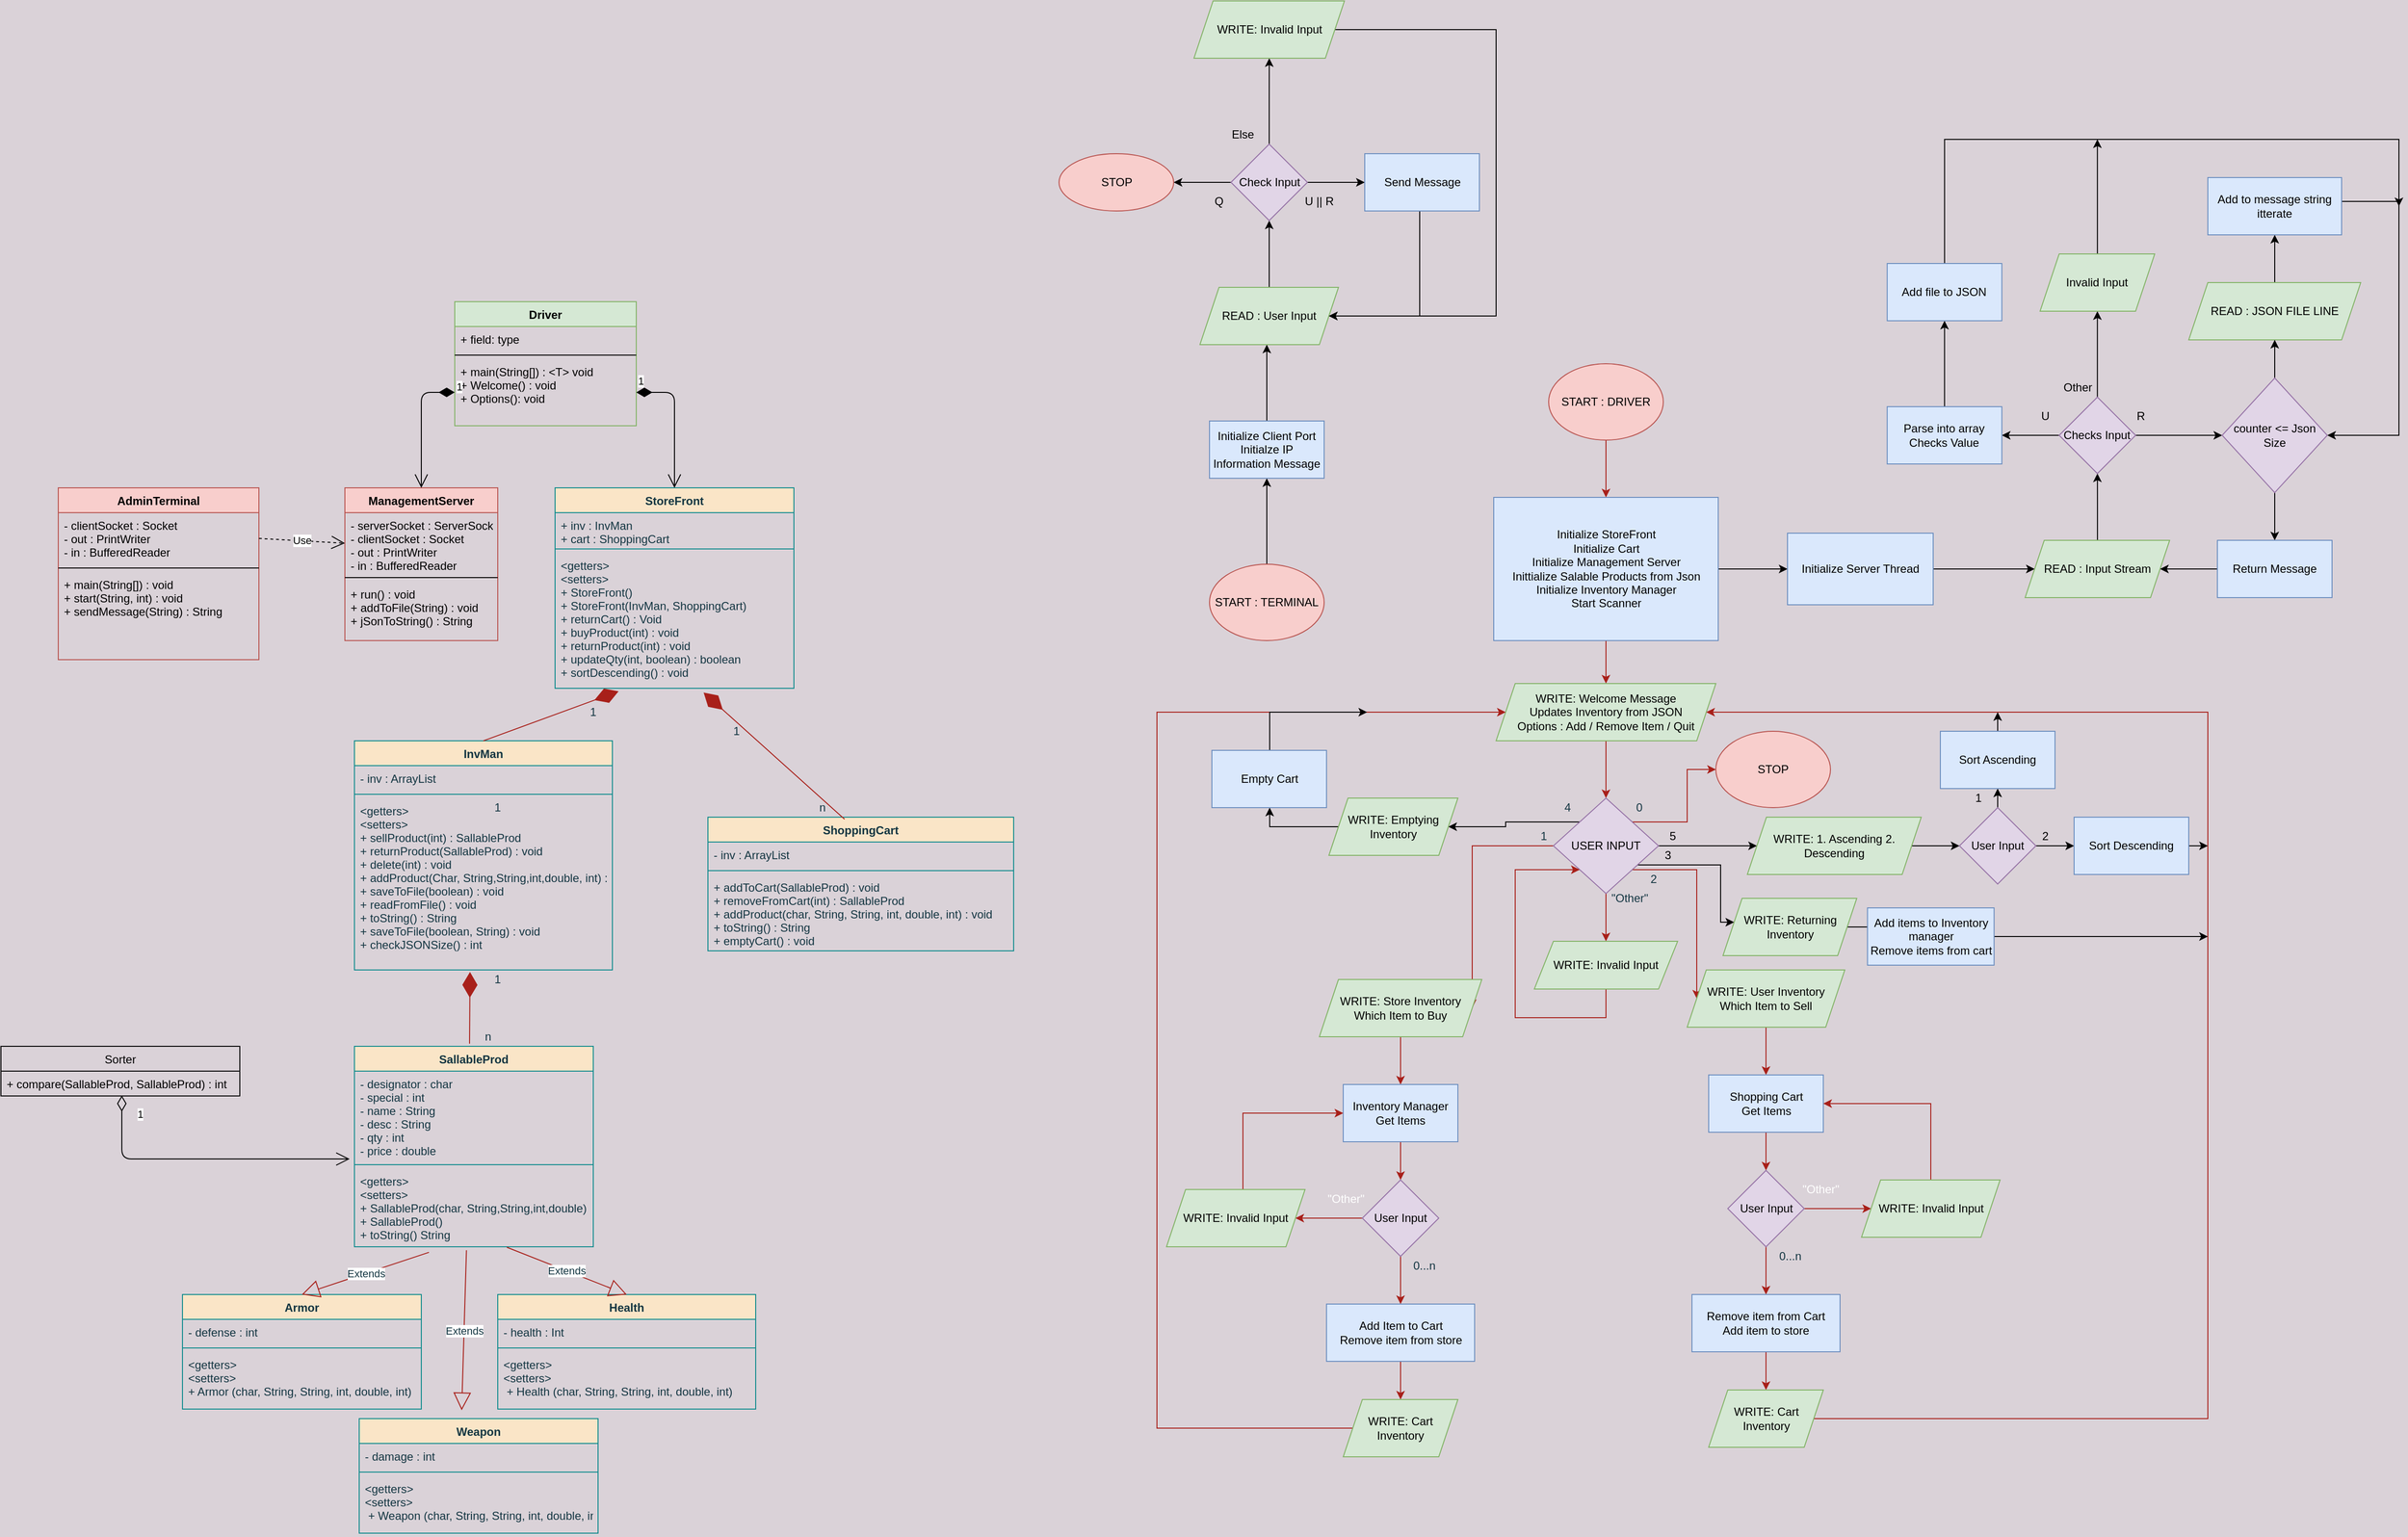 <mxfile version="15.2.5" type="device"><diagram id="C5RBs43oDa-KdzZeNtuy" name="Page-1"><mxGraphModel dx="3946" dy="1984" grid="1" gridSize="10" guides="1" tooltips="1" connect="1" arrows="1" fold="1" page="1" pageScale="1" pageWidth="827" pageHeight="1169" background="#DAD2D8" math="0" shadow="0"><root><mxCell id="WIyWlLk6GJQsqaUBKTNV-0"/><mxCell id="WIyWlLk6GJQsqaUBKTNV-1" parent="WIyWlLk6GJQsqaUBKTNV-0"/><mxCell id="p4Igqly9HnIFbBnwpzM--3" style="edgeStyle=orthogonalEdgeStyle;rounded=0;orthogonalLoop=1;jettySize=auto;html=1;entryX=0.5;entryY=0;entryDx=0;entryDy=0;strokeColor=#A8201A;labelBackgroundColor=#DAD2D8;fontColor=#143642;" parent="WIyWlLk6GJQsqaUBKTNV-1" source="p4Igqly9HnIFbBnwpzM--0" target="p4Igqly9HnIFbBnwpzM--2" edge="1"><mxGeometry relative="1" as="geometry"/></mxCell><mxCell id="p4Igqly9HnIFbBnwpzM--0" value="START : DRIVER" style="ellipse;whiteSpace=wrap;html=1;fillColor=#f8cecc;strokeColor=#b85450;" parent="WIyWlLk6GJQsqaUBKTNV-1" vertex="1"><mxGeometry x="-330" y="25" width="120" height="80" as="geometry"/></mxCell><mxCell id="p4Igqly9HnIFbBnwpzM--1" value="STOP" style="ellipse;whiteSpace=wrap;html=1;fillColor=#f8cecc;strokeColor=#b85450;" parent="WIyWlLk6GJQsqaUBKTNV-1" vertex="1"><mxGeometry x="-155" y="410" width="120" height="80" as="geometry"/></mxCell><mxCell id="p4Igqly9HnIFbBnwpzM--5" value="" style="edgeStyle=orthogonalEdgeStyle;rounded=0;orthogonalLoop=1;jettySize=auto;html=1;strokeColor=#A8201A;labelBackgroundColor=#DAD2D8;fontColor=#143642;" parent="WIyWlLk6GJQsqaUBKTNV-1" source="p4Igqly9HnIFbBnwpzM--2" target="p4Igqly9HnIFbBnwpzM--4" edge="1"><mxGeometry relative="1" as="geometry"/></mxCell><mxCell id="tvo6YT3XtdxO0LbtdTdp-16" value="" style="edgeStyle=orthogonalEdgeStyle;rounded=0;orthogonalLoop=1;jettySize=auto;html=1;" edge="1" parent="WIyWlLk6GJQsqaUBKTNV-1" source="p4Igqly9HnIFbBnwpzM--2" target="tvo6YT3XtdxO0LbtdTdp-15"><mxGeometry relative="1" as="geometry"/></mxCell><mxCell id="p4Igqly9HnIFbBnwpzM--2" value="Initialize StoreFront&lt;br&gt;Initialize Cart&lt;br&gt;Initialize Management Server&lt;br&gt;Inittialize Salable Products from Json&lt;br&gt;Initialize Inventory Manager&lt;br&gt;Start Scanner" style="rounded=0;whiteSpace=wrap;html=1;fillColor=#dae8fc;strokeColor=#6c8ebf;" parent="WIyWlLk6GJQsqaUBKTNV-1" vertex="1"><mxGeometry x="-387.5" y="165" width="235" height="150" as="geometry"/></mxCell><mxCell id="p4Igqly9HnIFbBnwpzM--7" style="edgeStyle=orthogonalEdgeStyle;rounded=0;orthogonalLoop=1;jettySize=auto;html=1;exitX=0.5;exitY=1;exitDx=0;exitDy=0;entryX=0.5;entryY=0;entryDx=0;entryDy=0;strokeColor=#A8201A;labelBackgroundColor=#DAD2D8;fontColor=#143642;" parent="WIyWlLk6GJQsqaUBKTNV-1" source="p4Igqly9HnIFbBnwpzM--4" target="p4Igqly9HnIFbBnwpzM--6" edge="1"><mxGeometry relative="1" as="geometry"/></mxCell><mxCell id="p4Igqly9HnIFbBnwpzM--4" value="WRITE: Welcome Message&lt;br&gt;Updates Inventory from JSON&lt;br&gt;Options : Add / Remove Item / Quit" style="shape=parallelogram;perimeter=parallelogramPerimeter;whiteSpace=wrap;html=1;fixedSize=1;rounded=0;strokeColor=#82b366;fillColor=#d5e8d4;" parent="WIyWlLk6GJQsqaUBKTNV-1" vertex="1"><mxGeometry x="-385" y="360" width="230" height="60" as="geometry"/></mxCell><mxCell id="p4Igqly9HnIFbBnwpzM--10" style="edgeStyle=orthogonalEdgeStyle;rounded=0;orthogonalLoop=1;jettySize=auto;html=1;entryX=1;entryY=0.5;entryDx=0;entryDy=0;strokeColor=#A8201A;labelBackgroundColor=#DAD2D8;fontColor=#143642;" parent="WIyWlLk6GJQsqaUBKTNV-1" source="p4Igqly9HnIFbBnwpzM--6" target="p4Igqly9HnIFbBnwpzM--8" edge="1"><mxGeometry relative="1" as="geometry"/></mxCell><mxCell id="p4Igqly9HnIFbBnwpzM--11" style="edgeStyle=orthogonalEdgeStyle;rounded=0;orthogonalLoop=1;jettySize=auto;html=1;exitX=1;exitY=1;exitDx=0;exitDy=0;entryX=0;entryY=0.5;entryDx=0;entryDy=0;strokeColor=#A8201A;labelBackgroundColor=#DAD2D8;fontColor=#143642;" parent="WIyWlLk6GJQsqaUBKTNV-1" source="p4Igqly9HnIFbBnwpzM--6" target="p4Igqly9HnIFbBnwpzM--9" edge="1"><mxGeometry relative="1" as="geometry"><Array as="points"><mxPoint x="-175" y="555"/></Array></mxGeometry></mxCell><mxCell id="p4Igqly9HnIFbBnwpzM--13" value="" style="edgeStyle=orthogonalEdgeStyle;rounded=0;orthogonalLoop=1;jettySize=auto;html=1;strokeColor=#A8201A;labelBackgroundColor=#DAD2D8;fontColor=#143642;" parent="WIyWlLk6GJQsqaUBKTNV-1" source="p4Igqly9HnIFbBnwpzM--6" target="p4Igqly9HnIFbBnwpzM--12" edge="1"><mxGeometry relative="1" as="geometry"/></mxCell><mxCell id="p4Igqly9HnIFbBnwpzM--20" style="edgeStyle=orthogonalEdgeStyle;rounded=0;orthogonalLoop=1;jettySize=auto;html=1;exitX=1;exitY=0;exitDx=0;exitDy=0;fontColor=#143642;strokeColor=#A8201A;entryX=0;entryY=0.5;entryDx=0;entryDy=0;labelBackgroundColor=#DAD2D8;" parent="WIyWlLk6GJQsqaUBKTNV-1" source="p4Igqly9HnIFbBnwpzM--6" target="p4Igqly9HnIFbBnwpzM--1" edge="1"><mxGeometry relative="1" as="geometry"><mxPoint x="-180" y="460" as="targetPoint"/></mxGeometry></mxCell><mxCell id="WTpXfQWtzAEVXt2ZHwph-1" style="edgeStyle=orthogonalEdgeStyle;rounded=0;orthogonalLoop=1;jettySize=auto;html=1;exitX=0;exitY=0;exitDx=0;exitDy=0;" parent="WIyWlLk6GJQsqaUBKTNV-1" source="p4Igqly9HnIFbBnwpzM--6" target="WTpXfQWtzAEVXt2ZHwph-2" edge="1"><mxGeometry relative="1" as="geometry"><mxPoint x="-460" y="505" as="targetPoint"/></mxGeometry></mxCell><mxCell id="WTpXfQWtzAEVXt2ZHwph-7" style="edgeStyle=orthogonalEdgeStyle;rounded=0;orthogonalLoop=1;jettySize=auto;html=1;" parent="WIyWlLk6GJQsqaUBKTNV-1" source="p4Igqly9HnIFbBnwpzM--6" target="WTpXfQWtzAEVXt2ZHwph-8" edge="1"><mxGeometry relative="1" as="geometry"><mxPoint x="-120" y="530" as="targetPoint"/><Array as="points"><mxPoint x="-150" y="550"/><mxPoint x="-150" y="610"/></Array></mxGeometry></mxCell><mxCell id="JMqbnZNOzny6_f7FwQQF-12" style="edgeStyle=orthogonalEdgeStyle;rounded=0;orthogonalLoop=1;jettySize=auto;html=1;exitX=1;exitY=0.5;exitDx=0;exitDy=0;entryX=0;entryY=0.5;entryDx=0;entryDy=0;" parent="WIyWlLk6GJQsqaUBKTNV-1" source="p4Igqly9HnIFbBnwpzM--6" target="JMqbnZNOzny6_f7FwQQF-10" edge="1"><mxGeometry relative="1" as="geometry"/></mxCell><mxCell id="p4Igqly9HnIFbBnwpzM--6" value="USER INPUT" style="rhombus;whiteSpace=wrap;html=1;fillColor=#e1d5e7;strokeColor=#9673a6;" parent="WIyWlLk6GJQsqaUBKTNV-1" vertex="1"><mxGeometry x="-325" y="480" width="110" height="100" as="geometry"/></mxCell><mxCell id="p4Igqly9HnIFbBnwpzM--23" style="edgeStyle=orthogonalEdgeStyle;rounded=0;orthogonalLoop=1;jettySize=auto;html=1;exitX=0.5;exitY=1;exitDx=0;exitDy=0;entryX=0.5;entryY=0;entryDx=0;entryDy=0;fontColor=#143642;strokeColor=#A8201A;labelBackgroundColor=#DAD2D8;" parent="WIyWlLk6GJQsqaUBKTNV-1" source="p4Igqly9HnIFbBnwpzM--8" target="p4Igqly9HnIFbBnwpzM--22" edge="1"><mxGeometry relative="1" as="geometry"/></mxCell><mxCell id="p4Igqly9HnIFbBnwpzM--8" value="WRITE: Store Inventory&lt;br&gt;Which Item to Buy" style="shape=parallelogram;perimeter=parallelogramPerimeter;whiteSpace=wrap;html=1;fixedSize=1;fillColor=#d5e8d4;strokeColor=#82b366;" parent="WIyWlLk6GJQsqaUBKTNV-1" vertex="1"><mxGeometry x="-570" y="670" width="170" height="60" as="geometry"/></mxCell><mxCell id="p4Igqly9HnIFbBnwpzM--25" value="" style="edgeStyle=orthogonalEdgeStyle;rounded=0;orthogonalLoop=1;jettySize=auto;html=1;fontColor=#143642;strokeColor=#A8201A;labelBackgroundColor=#DAD2D8;" parent="WIyWlLk6GJQsqaUBKTNV-1" source="p4Igqly9HnIFbBnwpzM--9" target="p4Igqly9HnIFbBnwpzM--24" edge="1"><mxGeometry relative="1" as="geometry"/></mxCell><mxCell id="p4Igqly9HnIFbBnwpzM--9" value="WRITE: User Inventory&lt;br&gt;Which Item to Sell" style="shape=parallelogram;perimeter=parallelogramPerimeter;whiteSpace=wrap;html=1;fixedSize=1;fillColor=#d5e8d4;strokeColor=#82b366;" parent="WIyWlLk6GJQsqaUBKTNV-1" vertex="1"><mxGeometry x="-185" y="660" width="165" height="60" as="geometry"/></mxCell><mxCell id="p4Igqly9HnIFbBnwpzM--18" style="edgeStyle=orthogonalEdgeStyle;rounded=0;orthogonalLoop=1;jettySize=auto;html=1;exitX=0.5;exitY=1;exitDx=0;exitDy=0;entryX=0;entryY=1;entryDx=0;entryDy=0;fontColor=#143642;strokeColor=#A8201A;labelBackgroundColor=#DAD2D8;" parent="WIyWlLk6GJQsqaUBKTNV-1" source="p4Igqly9HnIFbBnwpzM--12" target="p4Igqly9HnIFbBnwpzM--6" edge="1"><mxGeometry relative="1" as="geometry"><Array as="points"><mxPoint x="-270" y="710"/><mxPoint x="-365" y="710"/><mxPoint x="-365" y="555"/></Array></mxGeometry></mxCell><mxCell id="p4Igqly9HnIFbBnwpzM--12" value="WRITE: Invalid Input" style="shape=parallelogram;perimeter=parallelogramPerimeter;whiteSpace=wrap;html=1;fixedSize=1;fillColor=#d5e8d4;strokeColor=#82b366;" parent="WIyWlLk6GJQsqaUBKTNV-1" vertex="1"><mxGeometry x="-345" y="630" width="150" height="50" as="geometry"/></mxCell><mxCell id="p4Igqly9HnIFbBnwpzM--15" value="2" style="text;html=1;strokeColor=none;fillColor=none;align=center;verticalAlign=middle;whiteSpace=wrap;rounded=0;fontColor=#143642;" parent="WIyWlLk6GJQsqaUBKTNV-1" vertex="1"><mxGeometry x="-240" y="555" width="40" height="20" as="geometry"/></mxCell><mxCell id="p4Igqly9HnIFbBnwpzM--16" value="1" style="text;html=1;strokeColor=none;fillColor=none;align=center;verticalAlign=middle;whiteSpace=wrap;rounded=0;fontColor=#143642;" parent="WIyWlLk6GJQsqaUBKTNV-1" vertex="1"><mxGeometry x="-355" y="510" width="40" height="20" as="geometry"/></mxCell><mxCell id="p4Igqly9HnIFbBnwpzM--17" value="&quot;Other&quot;" style="text;html=1;strokeColor=none;fillColor=none;align=center;verticalAlign=middle;whiteSpace=wrap;rounded=0;fontColor=#143642;" parent="WIyWlLk6GJQsqaUBKTNV-1" vertex="1"><mxGeometry x="-265" y="575" width="40" height="20" as="geometry"/></mxCell><mxCell id="p4Igqly9HnIFbBnwpzM--21" value="0" style="text;html=1;strokeColor=none;fillColor=none;align=center;verticalAlign=middle;whiteSpace=wrap;rounded=0;fontColor=#143642;" parent="WIyWlLk6GJQsqaUBKTNV-1" vertex="1"><mxGeometry x="-255" y="480" width="40" height="20" as="geometry"/></mxCell><mxCell id="p4Igqly9HnIFbBnwpzM--27" style="edgeStyle=orthogonalEdgeStyle;rounded=0;orthogonalLoop=1;jettySize=auto;html=1;exitX=0.5;exitY=1;exitDx=0;exitDy=0;entryX=0.5;entryY=0;entryDx=0;entryDy=0;fontColor=#143642;strokeColor=#A8201A;labelBackgroundColor=#DAD2D8;" parent="WIyWlLk6GJQsqaUBKTNV-1" source="p4Igqly9HnIFbBnwpzM--22" target="p4Igqly9HnIFbBnwpzM--26" edge="1"><mxGeometry relative="1" as="geometry"/></mxCell><mxCell id="p4Igqly9HnIFbBnwpzM--22" value="Inventory Manager&lt;br&gt;Get Items" style="rounded=0;whiteSpace=wrap;html=1;fillColor=#dae8fc;strokeColor=#6c8ebf;" parent="WIyWlLk6GJQsqaUBKTNV-1" vertex="1"><mxGeometry x="-545" y="780" width="120" height="60" as="geometry"/></mxCell><mxCell id="p4Igqly9HnIFbBnwpzM--49" style="edgeStyle=orthogonalEdgeStyle;rounded=0;orthogonalLoop=1;jettySize=auto;html=1;fontColor=#143642;strokeColor=#A8201A;labelBackgroundColor=#DAD2D8;" parent="WIyWlLk6GJQsqaUBKTNV-1" source="p4Igqly9HnIFbBnwpzM--24" target="p4Igqly9HnIFbBnwpzM--41" edge="1"><mxGeometry relative="1" as="geometry"/></mxCell><mxCell id="p4Igqly9HnIFbBnwpzM--24" value="Shopping Cart&lt;br&gt;Get Items" style="whiteSpace=wrap;html=1;strokeColor=#6c8ebf;fillColor=#dae8fc;" parent="WIyWlLk6GJQsqaUBKTNV-1" vertex="1"><mxGeometry x="-162.5" y="770" width="120" height="60" as="geometry"/></mxCell><mxCell id="p4Igqly9HnIFbBnwpzM--30" style="edgeStyle=orthogonalEdgeStyle;rounded=0;orthogonalLoop=1;jettySize=auto;html=1;exitX=0.5;exitY=1;exitDx=0;exitDy=0;entryX=0.5;entryY=0;entryDx=0;entryDy=0;fontColor=#143642;strokeColor=#A8201A;labelBackgroundColor=#DAD2D8;" parent="WIyWlLk6GJQsqaUBKTNV-1" source="p4Igqly9HnIFbBnwpzM--26" target="p4Igqly9HnIFbBnwpzM--29" edge="1"><mxGeometry relative="1" as="geometry"/></mxCell><mxCell id="p4Igqly9HnIFbBnwpzM--33" value="" style="edgeStyle=orthogonalEdgeStyle;rounded=0;orthogonalLoop=1;jettySize=auto;html=1;fontColor=#143642;strokeColor=#A8201A;labelBackgroundColor=#DAD2D8;" parent="WIyWlLk6GJQsqaUBKTNV-1" source="p4Igqly9HnIFbBnwpzM--26" target="p4Igqly9HnIFbBnwpzM--32" edge="1"><mxGeometry relative="1" as="geometry"/></mxCell><mxCell id="p4Igqly9HnIFbBnwpzM--26" value="User Input" style="rhombus;whiteSpace=wrap;html=1;fillColor=#e1d5e7;strokeColor=#9673a6;" parent="WIyWlLk6GJQsqaUBKTNV-1" vertex="1"><mxGeometry x="-525" y="880" width="80" height="80" as="geometry"/></mxCell><mxCell id="p4Igqly9HnIFbBnwpzM--36" style="edgeStyle=orthogonalEdgeStyle;rounded=0;orthogonalLoop=1;jettySize=auto;html=1;exitX=0.5;exitY=1;exitDx=0;exitDy=0;entryX=0.5;entryY=0;entryDx=0;entryDy=0;fontColor=#143642;strokeColor=#A8201A;labelBackgroundColor=#DAD2D8;" parent="WIyWlLk6GJQsqaUBKTNV-1" source="p4Igqly9HnIFbBnwpzM--29" target="p4Igqly9HnIFbBnwpzM--35" edge="1"><mxGeometry relative="1" as="geometry"/></mxCell><mxCell id="p4Igqly9HnIFbBnwpzM--29" value="Add Item to Cart&lt;br&gt;Remove item from store&lt;br&gt;" style="rounded=0;whiteSpace=wrap;html=1;fillColor=#dae8fc;strokeColor=#6c8ebf;" parent="WIyWlLk6GJQsqaUBKTNV-1" vertex="1"><mxGeometry x="-562.5" y="1010" width="155" height="60" as="geometry"/></mxCell><mxCell id="p4Igqly9HnIFbBnwpzM--31" value="0...n" style="text;html=1;strokeColor=none;fillColor=none;align=center;verticalAlign=middle;whiteSpace=wrap;rounded=0;fontColor=#143642;" parent="WIyWlLk6GJQsqaUBKTNV-1" vertex="1"><mxGeometry x="-480" y="960" width="40" height="20" as="geometry"/></mxCell><mxCell id="p4Igqly9HnIFbBnwpzM--34" style="edgeStyle=orthogonalEdgeStyle;rounded=0;orthogonalLoop=1;jettySize=auto;html=1;entryX=0;entryY=0.5;entryDx=0;entryDy=0;fontColor=#143642;strokeColor=#A8201A;labelBackgroundColor=#DAD2D8;" parent="WIyWlLk6GJQsqaUBKTNV-1" source="p4Igqly9HnIFbBnwpzM--32" target="p4Igqly9HnIFbBnwpzM--22" edge="1"><mxGeometry relative="1" as="geometry"><Array as="points"><mxPoint x="-650" y="810"/></Array></mxGeometry></mxCell><mxCell id="p4Igqly9HnIFbBnwpzM--32" value="WRITE: Invalid Input" style="shape=parallelogram;perimeter=parallelogramPerimeter;whiteSpace=wrap;html=1;fixedSize=1;strokeColor=#82b366;fillColor=#d5e8d4;" parent="WIyWlLk6GJQsqaUBKTNV-1" vertex="1"><mxGeometry x="-730" y="890" width="145" height="60" as="geometry"/></mxCell><mxCell id="p4Igqly9HnIFbBnwpzM--37" style="edgeStyle=orthogonalEdgeStyle;rounded=0;orthogonalLoop=1;jettySize=auto;html=1;exitX=0.5;exitY=1;exitDx=0;exitDy=0;entryX=0;entryY=0.5;entryDx=0;entryDy=0;fontColor=#143642;strokeColor=#A8201A;labelBackgroundColor=#DAD2D8;" parent="WIyWlLk6GJQsqaUBKTNV-1" source="p4Igqly9HnIFbBnwpzM--35" target="p4Igqly9HnIFbBnwpzM--4" edge="1"><mxGeometry relative="1" as="geometry"><Array as="points"><mxPoint x="-485" y="1140"/><mxPoint x="-740" y="1140"/><mxPoint x="-740" y="390"/></Array></mxGeometry></mxCell><mxCell id="p4Igqly9HnIFbBnwpzM--35" value="WRITE: Cart Inventory" style="shape=parallelogram;perimeter=parallelogramPerimeter;whiteSpace=wrap;html=1;fixedSize=1;fillColor=#d5e8d4;strokeColor=#82b366;" parent="WIyWlLk6GJQsqaUBKTNV-1" vertex="1"><mxGeometry x="-545" y="1110" width="120" height="60" as="geometry"/></mxCell><mxCell id="p4Igqly9HnIFbBnwpzM--38" value="&lt;font color=&quot;#ffffff&quot;&gt;&quot;Other&quot;&lt;/font&gt;" style="text;html=1;strokeColor=none;fillColor=none;align=center;verticalAlign=middle;whiteSpace=wrap;rounded=0;fontColor=#143642;" parent="WIyWlLk6GJQsqaUBKTNV-1" vertex="1"><mxGeometry x="-562.5" y="890" width="40" height="20" as="geometry"/></mxCell><mxCell id="p4Igqly9HnIFbBnwpzM--39" style="edgeStyle=orthogonalEdgeStyle;rounded=0;orthogonalLoop=1;jettySize=auto;html=1;exitX=0.5;exitY=1;exitDx=0;exitDy=0;entryX=0.5;entryY=0;entryDx=0;entryDy=0;fontColor=#143642;strokeColor=#A8201A;labelBackgroundColor=#DAD2D8;" parent="WIyWlLk6GJQsqaUBKTNV-1" source="p4Igqly9HnIFbBnwpzM--41" target="p4Igqly9HnIFbBnwpzM--43" edge="1"><mxGeometry relative="1" as="geometry"/></mxCell><mxCell id="p4Igqly9HnIFbBnwpzM--40" value="" style="edgeStyle=orthogonalEdgeStyle;rounded=0;orthogonalLoop=1;jettySize=auto;html=1;fontColor=#143642;strokeColor=#A8201A;labelBackgroundColor=#DAD2D8;" parent="WIyWlLk6GJQsqaUBKTNV-1" source="p4Igqly9HnIFbBnwpzM--41" target="p4Igqly9HnIFbBnwpzM--45" edge="1"><mxGeometry relative="1" as="geometry"/></mxCell><mxCell id="p4Igqly9HnIFbBnwpzM--41" value="User Input" style="rhombus;whiteSpace=wrap;html=1;fillColor=#e1d5e7;strokeColor=#9673a6;" parent="WIyWlLk6GJQsqaUBKTNV-1" vertex="1"><mxGeometry x="-142.5" y="870" width="80" height="80" as="geometry"/></mxCell><mxCell id="p4Igqly9HnIFbBnwpzM--42" style="edgeStyle=orthogonalEdgeStyle;rounded=0;orthogonalLoop=1;jettySize=auto;html=1;exitX=0.5;exitY=1;exitDx=0;exitDy=0;entryX=0.5;entryY=0;entryDx=0;entryDy=0;fontColor=#143642;strokeColor=#A8201A;labelBackgroundColor=#DAD2D8;" parent="WIyWlLk6GJQsqaUBKTNV-1" source="p4Igqly9HnIFbBnwpzM--43" target="p4Igqly9HnIFbBnwpzM--46" edge="1"><mxGeometry relative="1" as="geometry"/></mxCell><mxCell id="p4Igqly9HnIFbBnwpzM--43" value="Remove item from Cart&lt;br&gt;Add item to store" style="rounded=0;whiteSpace=wrap;html=1;fillColor=#dae8fc;strokeColor=#6c8ebf;" parent="WIyWlLk6GJQsqaUBKTNV-1" vertex="1"><mxGeometry x="-180" y="1000" width="155" height="60" as="geometry"/></mxCell><mxCell id="p4Igqly9HnIFbBnwpzM--44" value="0...n" style="text;html=1;strokeColor=none;fillColor=none;align=center;verticalAlign=middle;whiteSpace=wrap;rounded=0;fontColor=#143642;" parent="WIyWlLk6GJQsqaUBKTNV-1" vertex="1"><mxGeometry x="-97.5" y="950" width="40" height="20" as="geometry"/></mxCell><mxCell id="p4Igqly9HnIFbBnwpzM--50" style="edgeStyle=orthogonalEdgeStyle;rounded=0;orthogonalLoop=1;jettySize=auto;html=1;exitX=0.5;exitY=0;exitDx=0;exitDy=0;entryX=1;entryY=0.5;entryDx=0;entryDy=0;fontColor=#143642;strokeColor=#A8201A;labelBackgroundColor=#DAD2D8;" parent="WIyWlLk6GJQsqaUBKTNV-1" source="p4Igqly9HnIFbBnwpzM--45" target="p4Igqly9HnIFbBnwpzM--24" edge="1"><mxGeometry relative="1" as="geometry"/></mxCell><mxCell id="p4Igqly9HnIFbBnwpzM--45" value="WRITE: Invalid Input" style="shape=parallelogram;perimeter=parallelogramPerimeter;whiteSpace=wrap;html=1;fixedSize=1;strokeColor=#82b366;fillColor=#d5e8d4;" parent="WIyWlLk6GJQsqaUBKTNV-1" vertex="1"><mxGeometry x="-2.5" y="880" width="145" height="60" as="geometry"/></mxCell><mxCell id="p4Igqly9HnIFbBnwpzM--51" style="edgeStyle=orthogonalEdgeStyle;rounded=0;orthogonalLoop=1;jettySize=auto;html=1;exitX=1;exitY=0.5;exitDx=0;exitDy=0;entryX=1;entryY=0.5;entryDx=0;entryDy=0;fontColor=#143642;strokeColor=#A8201A;labelBackgroundColor=#DAD2D8;" parent="WIyWlLk6GJQsqaUBKTNV-1" source="p4Igqly9HnIFbBnwpzM--46" target="p4Igqly9HnIFbBnwpzM--4" edge="1"><mxGeometry relative="1" as="geometry"><Array as="points"><mxPoint x="360" y="1130"/><mxPoint x="360" y="390"/></Array></mxGeometry></mxCell><mxCell id="p4Igqly9HnIFbBnwpzM--46" value="WRITE: Cart Inventory" style="shape=parallelogram;perimeter=parallelogramPerimeter;whiteSpace=wrap;html=1;fixedSize=1;fillColor=#d5e8d4;strokeColor=#82b366;" parent="WIyWlLk6GJQsqaUBKTNV-1" vertex="1"><mxGeometry x="-162.5" y="1100" width="120" height="60" as="geometry"/></mxCell><mxCell id="p4Igqly9HnIFbBnwpzM--47" value="&lt;font color=&quot;#ffffff&quot;&gt;&quot;Other&quot;&lt;/font&gt;" style="text;html=1;strokeColor=none;fillColor=none;align=center;verticalAlign=middle;whiteSpace=wrap;rounded=0;fontColor=#143642;" parent="WIyWlLk6GJQsqaUBKTNV-1" vertex="1"><mxGeometry x="-65" y="880" width="40" height="20" as="geometry"/></mxCell><mxCell id="K4vHiazbRHwHA0lpxfu_-0" value="ShoppingCart" style="swimlane;fontStyle=1;align=center;verticalAlign=top;childLayout=stackLayout;horizontal=1;startSize=26;horizontalStack=0;resizeParent=1;resizeParentMax=0;resizeLast=0;collapsible=1;marginBottom=0;fillColor=#FAE5C7;strokeColor=#0F8B8D;fontColor=#143642;" parent="WIyWlLk6GJQsqaUBKTNV-1" vertex="1"><mxGeometry x="-1210" y="500" width="320" height="140" as="geometry"/></mxCell><mxCell id="K4vHiazbRHwHA0lpxfu_-1" value="- inv : ArrayList&#10;" style="text;strokeColor=none;fillColor=none;align=left;verticalAlign=top;spacingLeft=4;spacingRight=4;overflow=hidden;rotatable=0;points=[[0,0.5],[1,0.5]];portConstraint=eastwest;fontColor=#143642;" parent="K4vHiazbRHwHA0lpxfu_-0" vertex="1"><mxGeometry y="26" width="320" height="26" as="geometry"/></mxCell><mxCell id="K4vHiazbRHwHA0lpxfu_-2" value="" style="line;strokeWidth=1;fillColor=none;align=left;verticalAlign=middle;spacingTop=-1;spacingLeft=3;spacingRight=3;rotatable=0;labelPosition=right;points=[];portConstraint=eastwest;labelBackgroundColor=#DAD2D8;strokeColor=#0F8B8D;fontColor=#143642;" parent="K4vHiazbRHwHA0lpxfu_-0" vertex="1"><mxGeometry y="52" width="320" height="8" as="geometry"/></mxCell><mxCell id="K4vHiazbRHwHA0lpxfu_-3" value="+ addToCart(SallableProd) : void&#10;+ removeFromCart(int) : SallableProd&#10;+ addProduct(char, String, String, int, double, int) : void&#10;+ toString() : String&#10;+ emptyCart() : void" style="text;strokeColor=none;fillColor=none;align=left;verticalAlign=top;spacingLeft=4;spacingRight=4;overflow=hidden;rotatable=0;points=[[0,0.5],[1,0.5]];portConstraint=eastwest;fontColor=#143642;" parent="K4vHiazbRHwHA0lpxfu_-0" vertex="1"><mxGeometry y="60" width="320" height="80" as="geometry"/></mxCell><mxCell id="K4vHiazbRHwHA0lpxfu_-4" value="InvMan" style="swimlane;fontStyle=1;align=center;verticalAlign=top;childLayout=stackLayout;horizontal=1;startSize=26;horizontalStack=0;resizeParent=1;resizeParentMax=0;resizeLast=0;collapsible=1;marginBottom=0;fillColor=#FAE5C7;strokeColor=#0F8B8D;fontColor=#143642;" parent="WIyWlLk6GJQsqaUBKTNV-1" vertex="1"><mxGeometry x="-1580" y="420" width="270" height="240" as="geometry"/></mxCell><mxCell id="K4vHiazbRHwHA0lpxfu_-5" value="- inv : ArrayList" style="text;strokeColor=none;fillColor=none;align=left;verticalAlign=top;spacingLeft=4;spacingRight=4;overflow=hidden;rotatable=0;points=[[0,0.5],[1,0.5]];portConstraint=eastwest;fontColor=#143642;" parent="K4vHiazbRHwHA0lpxfu_-4" vertex="1"><mxGeometry y="26" width="270" height="26" as="geometry"/></mxCell><mxCell id="K4vHiazbRHwHA0lpxfu_-6" value="" style="line;strokeWidth=1;fillColor=none;align=left;verticalAlign=middle;spacingTop=-1;spacingLeft=3;spacingRight=3;rotatable=0;labelPosition=right;points=[];portConstraint=eastwest;labelBackgroundColor=#DAD2D8;strokeColor=#0F8B8D;fontColor=#143642;" parent="K4vHiazbRHwHA0lpxfu_-4" vertex="1"><mxGeometry y="52" width="270" height="8" as="geometry"/></mxCell><mxCell id="K4vHiazbRHwHA0lpxfu_-7" value="&lt;getters&gt;&#10;&lt;setters&gt;&#10;+ sellProduct(int) : SallableProd&#10;+ returnProduct(SallableProd) : void&#10;+ delete(int) : void&#10;+ addProduct(Char, String,String,int,double, int) : void&#10;+ saveToFile(boolean) : void&#10;+ readFromFile() : void&#10;+ toString() : String&#10;+ saveToFile(boolean, String) : void&#10;+ checkJSONSize() : int&#10;" style="text;strokeColor=none;fillColor=none;align=left;verticalAlign=top;spacingLeft=4;spacingRight=4;overflow=hidden;rotatable=0;points=[[0,0.5],[1,0.5]];portConstraint=eastwest;fontColor=#143642;" parent="K4vHiazbRHwHA0lpxfu_-4" vertex="1"><mxGeometry y="60" width="270" height="180" as="geometry"/></mxCell><mxCell id="K4vHiazbRHwHA0lpxfu_-8" value="StoreFront" style="swimlane;fontStyle=1;align=center;verticalAlign=top;childLayout=stackLayout;horizontal=1;startSize=26;horizontalStack=0;resizeParent=1;resizeParentMax=0;resizeLast=0;collapsible=1;marginBottom=0;fillColor=#FAE5C7;strokeColor=#0F8B8D;fontColor=#143642;" parent="WIyWlLk6GJQsqaUBKTNV-1" vertex="1"><mxGeometry x="-1370" y="155" width="250" height="210" as="geometry"/></mxCell><mxCell id="K4vHiazbRHwHA0lpxfu_-9" value="+ inv : InvMan&#10;+ cart : ShoppingCart" style="text;strokeColor=none;fillColor=none;align=left;verticalAlign=top;spacingLeft=4;spacingRight=4;overflow=hidden;rotatable=0;points=[[0,0.5],[1,0.5]];portConstraint=eastwest;fontColor=#143642;" parent="K4vHiazbRHwHA0lpxfu_-8" vertex="1"><mxGeometry y="26" width="250" height="34" as="geometry"/></mxCell><mxCell id="K4vHiazbRHwHA0lpxfu_-10" value="" style="line;strokeWidth=1;fillColor=none;align=left;verticalAlign=middle;spacingTop=-1;spacingLeft=3;spacingRight=3;rotatable=0;labelPosition=right;points=[];portConstraint=eastwest;labelBackgroundColor=#DAD2D8;strokeColor=#0F8B8D;fontColor=#143642;" parent="K4vHiazbRHwHA0lpxfu_-8" vertex="1"><mxGeometry y="60" width="250" height="8" as="geometry"/></mxCell><mxCell id="K4vHiazbRHwHA0lpxfu_-11" value="&lt;getters&gt;&#10;&lt;setters&gt;&#10;+ StoreFront()&#10;+ StoreFront(InvMan, ShoppingCart)&#10;+ returnCart() : Void&#10;+ buyProduct(int) : void&#10;+ returnProduct(int) : void&#10;+ updateQty(int, boolean) : boolean&#10;+ sortDescending() : void" style="text;strokeColor=none;fillColor=none;align=left;verticalAlign=top;spacingLeft=4;spacingRight=4;overflow=hidden;rotatable=0;points=[[0,0.5],[1,0.5]];portConstraint=eastwest;fontColor=#143642;" parent="K4vHiazbRHwHA0lpxfu_-8" vertex="1"><mxGeometry y="68" width="250" height="142" as="geometry"/></mxCell><mxCell id="K4vHiazbRHwHA0lpxfu_-12" value="SallableProd" style="swimlane;fontStyle=1;align=center;verticalAlign=top;childLayout=stackLayout;horizontal=1;startSize=26;horizontalStack=0;resizeParent=1;resizeParentMax=0;resizeLast=0;collapsible=1;marginBottom=0;fillColor=#FAE5C7;strokeColor=#0F8B8D;fontColor=#143642;" parent="WIyWlLk6GJQsqaUBKTNV-1" vertex="1"><mxGeometry x="-1580" y="740" width="250" height="210" as="geometry"/></mxCell><mxCell id="K4vHiazbRHwHA0lpxfu_-13" value="- designator : char&#10;- special : int&#10;- name : String&#10;- desc : String&#10;- qty : int&#10;- price : double" style="text;strokeColor=none;fillColor=none;align=left;verticalAlign=top;spacingLeft=4;spacingRight=4;overflow=hidden;rotatable=0;points=[[0,0.5],[1,0.5]];portConstraint=eastwest;fontColor=#143642;" parent="K4vHiazbRHwHA0lpxfu_-12" vertex="1"><mxGeometry y="26" width="250" height="94" as="geometry"/></mxCell><mxCell id="K4vHiazbRHwHA0lpxfu_-14" value="" style="line;strokeWidth=1;fillColor=none;align=left;verticalAlign=middle;spacingTop=-1;spacingLeft=3;spacingRight=3;rotatable=0;labelPosition=right;points=[];portConstraint=eastwest;labelBackgroundColor=#DAD2D8;strokeColor=#0F8B8D;fontColor=#143642;" parent="K4vHiazbRHwHA0lpxfu_-12" vertex="1"><mxGeometry y="120" width="250" height="8" as="geometry"/></mxCell><mxCell id="K4vHiazbRHwHA0lpxfu_-15" value="&lt;getters&gt;&#10;&lt;setters&gt;&#10;+ SallableProd(char, String,String,int,double)&#10;+ SallableProd()&#10;+ toString() String" style="text;align=left;verticalAlign=top;spacingLeft=4;spacingRight=4;overflow=hidden;rotatable=0;points=[[0,0.5],[1,0.5]];portConstraint=eastwest;fontColor=#143642;" parent="K4vHiazbRHwHA0lpxfu_-12" vertex="1"><mxGeometry y="128" width="250" height="82" as="geometry"/></mxCell><mxCell id="K4vHiazbRHwHA0lpxfu_-16" value="" style="endArrow=diamondThin;endFill=1;endSize=24;html=1;fontColor=#143642;entryX=0.448;entryY=1.012;entryDx=0;entryDy=0;entryPerimeter=0;exitX=0.482;exitY=-0.013;exitDx=0;exitDy=0;exitPerimeter=0;fillColor=#FAE5C7;strokeColor=#A8201A;labelBackgroundColor=#DAD2D8;" parent="WIyWlLk6GJQsqaUBKTNV-1" source="K4vHiazbRHwHA0lpxfu_-12" target="K4vHiazbRHwHA0lpxfu_-7" edge="1"><mxGeometry width="160" relative="1" as="geometry"><mxPoint x="-1415" y="670" as="sourcePoint"/><mxPoint x="-1270" y="660" as="targetPoint"/><Array as="points"/></mxGeometry></mxCell><mxCell id="K4vHiazbRHwHA0lpxfu_-17" value="" style="endArrow=diamondThin;endFill=1;endSize=24;html=1;fontColor=#143642;entryX=0.266;entryY=1.022;entryDx=0;entryDy=0;entryPerimeter=0;exitX=0.5;exitY=0;exitDx=0;exitDy=0;fillColor=#FAE5C7;strokeColor=#A8201A;labelBackgroundColor=#DAD2D8;" parent="WIyWlLk6GJQsqaUBKTNV-1" source="K4vHiazbRHwHA0lpxfu_-4" target="K4vHiazbRHwHA0lpxfu_-11" edge="1"><mxGeometry width="160" relative="1" as="geometry"><mxPoint x="-1430" y="500" as="sourcePoint"/><mxPoint x="-1270" y="500" as="targetPoint"/></mxGeometry></mxCell><mxCell id="K4vHiazbRHwHA0lpxfu_-18" value="" style="endArrow=diamondThin;endFill=1;endSize=24;html=1;fontColor=#143642;entryX=0.622;entryY=1.031;entryDx=0;entryDy=0;entryPerimeter=0;exitX=0.447;exitY=0.015;exitDx=0;exitDy=0;exitPerimeter=0;fillColor=#FAE5C7;strokeColor=#A8201A;labelBackgroundColor=#DAD2D8;" parent="WIyWlLk6GJQsqaUBKTNV-1" source="K4vHiazbRHwHA0lpxfu_-0" target="K4vHiazbRHwHA0lpxfu_-11" edge="1"><mxGeometry width="160" relative="1" as="geometry"><mxPoint x="-1430" y="500" as="sourcePoint"/><mxPoint x="-1270" y="500" as="targetPoint"/></mxGeometry></mxCell><mxCell id="K4vHiazbRHwHA0lpxfu_-19" value="1" style="text;html=1;strokeColor=none;fillColor=none;align=center;verticalAlign=middle;whiteSpace=wrap;rounded=0;fontColor=#143642;" parent="WIyWlLk6GJQsqaUBKTNV-1" vertex="1"><mxGeometry x="-1200" y="400" width="40" height="20" as="geometry"/></mxCell><mxCell id="K4vHiazbRHwHA0lpxfu_-20" value="1" style="text;html=1;strokeColor=none;fillColor=none;align=center;verticalAlign=middle;whiteSpace=wrap;rounded=0;fontColor=#143642;" parent="WIyWlLk6GJQsqaUBKTNV-1" vertex="1"><mxGeometry x="-1350" y="380" width="40" height="20" as="geometry"/></mxCell><mxCell id="K4vHiazbRHwHA0lpxfu_-21" value="1" style="text;html=1;strokeColor=none;fillColor=none;align=center;verticalAlign=middle;whiteSpace=wrap;rounded=0;fontColor=#143642;" parent="WIyWlLk6GJQsqaUBKTNV-1" vertex="1"><mxGeometry x="-1450" y="480" width="40" height="20" as="geometry"/></mxCell><mxCell id="K4vHiazbRHwHA0lpxfu_-22" value="n" style="text;html=1;strokeColor=none;fillColor=none;align=center;verticalAlign=middle;whiteSpace=wrap;rounded=0;fontColor=#143642;" parent="WIyWlLk6GJQsqaUBKTNV-1" vertex="1"><mxGeometry x="-1210" y="480" width="240" height="20" as="geometry"/></mxCell><mxCell id="K4vHiazbRHwHA0lpxfu_-23" value="1" style="text;html=1;strokeColor=none;fillColor=none;align=center;verticalAlign=middle;whiteSpace=wrap;rounded=0;fontColor=#143642;" parent="WIyWlLk6GJQsqaUBKTNV-1" vertex="1"><mxGeometry x="-1450" y="660" width="40" height="20" as="geometry"/></mxCell><mxCell id="K4vHiazbRHwHA0lpxfu_-24" value="n" style="text;html=1;strokeColor=none;fillColor=none;align=center;verticalAlign=middle;whiteSpace=wrap;rounded=0;fontColor=#143642;" parent="WIyWlLk6GJQsqaUBKTNV-1" vertex="1"><mxGeometry x="-1460" y="720" width="40" height="20" as="geometry"/></mxCell><mxCell id="sEeS24W68mY0QuvXN0vX-26" value="Weapon" style="swimlane;fontStyle=1;align=center;verticalAlign=top;childLayout=stackLayout;horizontal=1;startSize=26;horizontalStack=0;resizeParent=1;resizeParentMax=0;resizeLast=0;collapsible=1;marginBottom=0;rounded=0;sketch=0;fontColor=#143642;strokeColor=#0F8B8D;fillColor=#FAE5C7;" parent="WIyWlLk6GJQsqaUBKTNV-1" vertex="1"><mxGeometry x="-1575" y="1130" width="250" height="120" as="geometry"/></mxCell><mxCell id="sEeS24W68mY0QuvXN0vX-27" value="- damage : int" style="text;strokeColor=none;fillColor=none;align=left;verticalAlign=top;spacingLeft=4;spacingRight=4;overflow=hidden;rotatable=0;points=[[0,0.5],[1,0.5]];portConstraint=eastwest;fontColor=#143642;" parent="sEeS24W68mY0QuvXN0vX-26" vertex="1"><mxGeometry y="26" width="250" height="26" as="geometry"/></mxCell><mxCell id="sEeS24W68mY0QuvXN0vX-28" value="" style="line;strokeWidth=1;fillColor=none;align=left;verticalAlign=middle;spacingTop=-1;spacingLeft=3;spacingRight=3;rotatable=0;labelPosition=right;points=[];portConstraint=eastwest;labelBackgroundColor=#DAD2D8;strokeColor=#0F8B8D;fontColor=#143642;" parent="sEeS24W68mY0QuvXN0vX-26" vertex="1"><mxGeometry y="52" width="250" height="8" as="geometry"/></mxCell><mxCell id="sEeS24W68mY0QuvXN0vX-29" value="&lt;getters&gt;&#10;&lt;setters&gt;&#10; + Weapon (char, String, String, int, double, int)" style="text;strokeColor=none;fillColor=none;align=left;verticalAlign=top;spacingLeft=4;spacingRight=4;overflow=hidden;rotatable=0;points=[[0,0.5],[1,0.5]];portConstraint=eastwest;fontColor=#143642;" parent="sEeS24W68mY0QuvXN0vX-26" vertex="1"><mxGeometry y="60" width="250" height="60" as="geometry"/></mxCell><mxCell id="sEeS24W68mY0QuvXN0vX-30" value="Armor" style="swimlane;fontStyle=1;align=center;verticalAlign=top;childLayout=stackLayout;horizontal=1;startSize=26;horizontalStack=0;resizeParent=1;resizeParentMax=0;resizeLast=0;collapsible=1;marginBottom=0;rounded=0;sketch=0;fontColor=#143642;strokeColor=#0F8B8D;fillColor=#FAE5C7;" parent="WIyWlLk6GJQsqaUBKTNV-1" vertex="1"><mxGeometry x="-1760" y="1000" width="250" height="120" as="geometry"/></mxCell><mxCell id="sEeS24W68mY0QuvXN0vX-31" value="- defense : int" style="text;strokeColor=none;fillColor=none;align=left;verticalAlign=top;spacingLeft=4;spacingRight=4;overflow=hidden;rotatable=0;points=[[0,0.5],[1,0.5]];portConstraint=eastwest;fontColor=#143642;" parent="sEeS24W68mY0QuvXN0vX-30" vertex="1"><mxGeometry y="26" width="250" height="26" as="geometry"/></mxCell><mxCell id="sEeS24W68mY0QuvXN0vX-32" value="" style="line;strokeWidth=1;fillColor=none;align=left;verticalAlign=middle;spacingTop=-1;spacingLeft=3;spacingRight=3;rotatable=0;labelPosition=right;points=[];portConstraint=eastwest;labelBackgroundColor=#DAD2D8;strokeColor=#0F8B8D;fontColor=#143642;" parent="sEeS24W68mY0QuvXN0vX-30" vertex="1"><mxGeometry y="52" width="250" height="8" as="geometry"/></mxCell><mxCell id="sEeS24W68mY0QuvXN0vX-33" value="&lt;getters&gt;&#10;&lt;setters&gt;&#10;+ Armor (char, String, String, int, double, int)" style="text;strokeColor=none;fillColor=none;align=left;verticalAlign=top;spacingLeft=4;spacingRight=4;overflow=hidden;rotatable=0;points=[[0,0.5],[1,0.5]];portConstraint=eastwest;fontColor=#143642;" parent="sEeS24W68mY0QuvXN0vX-30" vertex="1"><mxGeometry y="60" width="250" height="60" as="geometry"/></mxCell><mxCell id="sEeS24W68mY0QuvXN0vX-34" value="Health" style="swimlane;fontStyle=1;align=center;verticalAlign=top;childLayout=stackLayout;horizontal=1;startSize=26;horizontalStack=0;resizeParent=1;resizeParentMax=0;resizeLast=0;collapsible=1;marginBottom=0;rounded=0;sketch=0;fontColor=#143642;strokeColor=#0F8B8D;fillColor=#FAE5C7;" parent="WIyWlLk6GJQsqaUBKTNV-1" vertex="1"><mxGeometry x="-1430" y="1000" width="270" height="120" as="geometry"/></mxCell><mxCell id="sEeS24W68mY0QuvXN0vX-35" value="- health : Int" style="text;strokeColor=none;fillColor=none;align=left;verticalAlign=top;spacingLeft=4;spacingRight=4;overflow=hidden;rotatable=0;points=[[0,0.5],[1,0.5]];portConstraint=eastwest;fontColor=#143642;" parent="sEeS24W68mY0QuvXN0vX-34" vertex="1"><mxGeometry y="26" width="270" height="26" as="geometry"/></mxCell><mxCell id="sEeS24W68mY0QuvXN0vX-36" value="" style="line;strokeWidth=1;fillColor=none;align=left;verticalAlign=middle;spacingTop=-1;spacingLeft=3;spacingRight=3;rotatable=0;labelPosition=right;points=[];portConstraint=eastwest;labelBackgroundColor=#DAD2D8;strokeColor=#0F8B8D;fontColor=#143642;" parent="sEeS24W68mY0QuvXN0vX-34" vertex="1"><mxGeometry y="52" width="270" height="8" as="geometry"/></mxCell><mxCell id="sEeS24W68mY0QuvXN0vX-37" value="&lt;getters&gt;&#10;&lt;setters&gt;&#10; + Health (char, String, String, int, double, int)" style="text;strokeColor=none;fillColor=none;align=left;verticalAlign=top;spacingLeft=4;spacingRight=4;overflow=hidden;rotatable=0;points=[[0,0.5],[1,0.5]];portConstraint=eastwest;fontColor=#143642;" parent="sEeS24W68mY0QuvXN0vX-34" vertex="1"><mxGeometry y="60" width="270" height="60" as="geometry"/></mxCell><mxCell id="sEeS24W68mY0QuvXN0vX-44" value="Extends" style="endArrow=block;endSize=16;endFill=0;html=1;fontColor=#143642;strokeColor=#A8201A;fillColor=#FAE5C7;exitX=0.312;exitY=1.071;exitDx=0;exitDy=0;exitPerimeter=0;entryX=0.5;entryY=0;entryDx=0;entryDy=0;" parent="WIyWlLk6GJQsqaUBKTNV-1" source="K4vHiazbRHwHA0lpxfu_-15" target="sEeS24W68mY0QuvXN0vX-30" edge="1"><mxGeometry width="160" relative="1" as="geometry"><mxPoint x="-1150" y="780" as="sourcePoint"/><mxPoint x="-990" y="780" as="targetPoint"/></mxGeometry></mxCell><mxCell id="sEeS24W68mY0QuvXN0vX-45" value="Extends" style="endArrow=block;endSize=16;endFill=0;html=1;fontColor=#143642;strokeColor=#A8201A;fillColor=#FAE5C7;exitX=0.469;exitY=1.044;exitDx=0;exitDy=0;exitPerimeter=0;entryX=0.429;entryY=-0.073;entryDx=0;entryDy=0;entryPerimeter=0;" parent="WIyWlLk6GJQsqaUBKTNV-1" source="K4vHiazbRHwHA0lpxfu_-15" target="sEeS24W68mY0QuvXN0vX-26" edge="1"><mxGeometry width="160" relative="1" as="geometry"><mxPoint x="-1150" y="780" as="sourcePoint"/><mxPoint x="-990" y="780" as="targetPoint"/></mxGeometry></mxCell><mxCell id="sEeS24W68mY0QuvXN0vX-49" value="Extends" style="endArrow=block;endSize=16;endFill=0;html=1;fontColor=#143642;strokeColor=#A8201A;fillColor=#FAE5C7;exitX=0.638;exitY=1.006;exitDx=0;exitDy=0;exitPerimeter=0;entryX=0.5;entryY=0;entryDx=0;entryDy=0;" parent="WIyWlLk6GJQsqaUBKTNV-1" source="K4vHiazbRHwHA0lpxfu_-15" target="sEeS24W68mY0QuvXN0vX-34" edge="1"><mxGeometry width="160" relative="1" as="geometry"><mxPoint x="-1400" y="660" as="sourcePoint"/><mxPoint x="-1240" y="660" as="targetPoint"/></mxGeometry></mxCell><mxCell id="WTpXfQWtzAEVXt2ZHwph-4" value="" style="edgeStyle=orthogonalEdgeStyle;rounded=0;orthogonalLoop=1;jettySize=auto;html=1;" parent="WIyWlLk6GJQsqaUBKTNV-1" source="WTpXfQWtzAEVXt2ZHwph-2" target="WTpXfQWtzAEVXt2ZHwph-3" edge="1"><mxGeometry relative="1" as="geometry"><Array as="points"><mxPoint x="-622" y="510"/></Array></mxGeometry></mxCell><mxCell id="WTpXfQWtzAEVXt2ZHwph-2" value="WRITE: Emptying Inventory" style="shape=parallelogram;perimeter=parallelogramPerimeter;whiteSpace=wrap;html=1;fixedSize=1;fillColor=#d5e8d4;strokeColor=#82b366;" parent="WIyWlLk6GJQsqaUBKTNV-1" vertex="1"><mxGeometry x="-560" y="480" width="135" height="60" as="geometry"/></mxCell><mxCell id="WTpXfQWtzAEVXt2ZHwph-5" style="edgeStyle=orthogonalEdgeStyle;rounded=0;orthogonalLoop=1;jettySize=auto;html=1;exitX=1;exitY=0.5;exitDx=0;exitDy=0;" parent="WIyWlLk6GJQsqaUBKTNV-1" source="WTpXfQWtzAEVXt2ZHwph-3" edge="1"><mxGeometry relative="1" as="geometry"><mxPoint x="-520" y="390" as="targetPoint"/><Array as="points"><mxPoint x="-622" y="460"/><mxPoint x="-622" y="390"/></Array></mxGeometry></mxCell><mxCell id="WTpXfQWtzAEVXt2ZHwph-3" value="Empty Cart" style="whiteSpace=wrap;html=1;fillColor=#dae8fc;strokeColor=#6c8ebf;" parent="WIyWlLk6GJQsqaUBKTNV-1" vertex="1"><mxGeometry x="-682.5" y="430" width="120" height="60" as="geometry"/></mxCell><mxCell id="WTpXfQWtzAEVXt2ZHwph-6" value="4" style="text;html=1;strokeColor=none;fillColor=none;align=center;verticalAlign=middle;whiteSpace=wrap;rounded=0;fontColor=#143642;" parent="WIyWlLk6GJQsqaUBKTNV-1" vertex="1"><mxGeometry x="-330" y="480" width="40" height="20" as="geometry"/></mxCell><mxCell id="WTpXfQWtzAEVXt2ZHwph-9" style="edgeStyle=orthogonalEdgeStyle;rounded=0;orthogonalLoop=1;jettySize=auto;html=1;exitX=1;exitY=0.5;exitDx=0;exitDy=0;" parent="WIyWlLk6GJQsqaUBKTNV-1" source="WTpXfQWtzAEVXt2ZHwph-8" target="WTpXfQWtzAEVXt2ZHwph-10" edge="1"><mxGeometry relative="1" as="geometry"><mxPoint x="50" y="570" as="targetPoint"/></mxGeometry></mxCell><mxCell id="WTpXfQWtzAEVXt2ZHwph-8" value="WRITE: Returning Inventory" style="shape=parallelogram;perimeter=parallelogramPerimeter;whiteSpace=wrap;html=1;fixedSize=1;fillColor=#d5e8d4;strokeColor=#82b366;" parent="WIyWlLk6GJQsqaUBKTNV-1" vertex="1"><mxGeometry x="-147.5" y="585" width="140" height="60" as="geometry"/></mxCell><mxCell id="JMqbnZNOzny6_f7FwQQF-14" style="edgeStyle=orthogonalEdgeStyle;rounded=0;orthogonalLoop=1;jettySize=auto;html=1;exitX=1;exitY=0.5;exitDx=0;exitDy=0;" parent="WIyWlLk6GJQsqaUBKTNV-1" source="WTpXfQWtzAEVXt2ZHwph-10" edge="1"><mxGeometry relative="1" as="geometry"><mxPoint x="360" y="625" as="targetPoint"/></mxGeometry></mxCell><mxCell id="WTpXfQWtzAEVXt2ZHwph-10" value="Add items to Inventory manager&lt;br&gt;Remove items from cart" style="rounded=0;whiteSpace=wrap;html=1;fillColor=#dae8fc;strokeColor=#6c8ebf;" parent="WIyWlLk6GJQsqaUBKTNV-1" vertex="1"><mxGeometry x="3.75" y="595" width="132.5" height="60" as="geometry"/></mxCell><mxCell id="JMqbnZNOzny6_f7FwQQF-4" value="Sorter" style="swimlane;fontStyle=0;childLayout=stackLayout;horizontal=1;startSize=26;fillColor=none;horizontalStack=0;resizeParent=1;resizeParentMax=0;resizeLast=0;collapsible=1;marginBottom=0;" parent="WIyWlLk6GJQsqaUBKTNV-1" vertex="1"><mxGeometry x="-1950" y="740" width="250" height="52" as="geometry"/></mxCell><mxCell id="JMqbnZNOzny6_f7FwQQF-5" value="+ compare(SallableProd, SallableProd) : int" style="text;strokeColor=none;fillColor=none;align=left;verticalAlign=top;spacingLeft=4;spacingRight=4;overflow=hidden;rotatable=0;points=[[0,0.5],[1,0.5]];portConstraint=eastwest;" parent="JMqbnZNOzny6_f7FwQQF-4" vertex="1"><mxGeometry y="26" width="250" height="26" as="geometry"/></mxCell><mxCell id="JMqbnZNOzny6_f7FwQQF-8" value="1" style="endArrow=open;html=1;endSize=12;startArrow=diamondThin;startSize=14;startFill=0;edgeStyle=orthogonalEdgeStyle;align=left;verticalAlign=bottom;exitX=0.506;exitY=0.981;exitDx=0;exitDy=0;exitPerimeter=0;entryX=-0.02;entryY=0.979;entryDx=0;entryDy=0;entryPerimeter=0;" parent="WIyWlLk6GJQsqaUBKTNV-1" source="JMqbnZNOzny6_f7FwQQF-5" target="K4vHiazbRHwHA0lpxfu_-13" edge="1"><mxGeometry x="-0.813" y="14" relative="1" as="geometry"><mxPoint x="-1850" y="850" as="sourcePoint"/><mxPoint x="-1690" y="850" as="targetPoint"/><mxPoint as="offset"/></mxGeometry></mxCell><mxCell id="JMqbnZNOzny6_f7FwQQF-9" value="3" style="text;html=1;strokeColor=none;fillColor=none;align=center;verticalAlign=middle;whiteSpace=wrap;rounded=0;" parent="WIyWlLk6GJQsqaUBKTNV-1" vertex="1"><mxGeometry x="-225" y="530" width="40" height="20" as="geometry"/></mxCell><mxCell id="JMqbnZNOzny6_f7FwQQF-17" style="edgeStyle=orthogonalEdgeStyle;rounded=0;orthogonalLoop=1;jettySize=auto;html=1;exitX=1;exitY=0.5;exitDx=0;exitDy=0;" parent="WIyWlLk6GJQsqaUBKTNV-1" source="JMqbnZNOzny6_f7FwQQF-10" target="JMqbnZNOzny6_f7FwQQF-16" edge="1"><mxGeometry relative="1" as="geometry"/></mxCell><mxCell id="JMqbnZNOzny6_f7FwQQF-10" value="WRITE: 1. Ascending 2. Descending" style="shape=parallelogram;perimeter=parallelogramPerimeter;whiteSpace=wrap;html=1;fixedSize=1;fillColor=#d5e8d4;strokeColor=#82b366;" parent="WIyWlLk6GJQsqaUBKTNV-1" vertex="1"><mxGeometry x="-122" y="500" width="182" height="60" as="geometry"/></mxCell><mxCell id="JMqbnZNOzny6_f7FwQQF-13" value="5" style="text;html=1;strokeColor=none;fillColor=none;align=center;verticalAlign=middle;whiteSpace=wrap;rounded=0;" parent="WIyWlLk6GJQsqaUBKTNV-1" vertex="1"><mxGeometry x="-220" y="510" width="40" height="20" as="geometry"/></mxCell><mxCell id="JMqbnZNOzny6_f7FwQQF-20" style="edgeStyle=orthogonalEdgeStyle;rounded=0;orthogonalLoop=1;jettySize=auto;html=1;exitX=1;exitY=0.5;exitDx=0;exitDy=0;" parent="WIyWlLk6GJQsqaUBKTNV-1" source="JMqbnZNOzny6_f7FwQQF-16" target="JMqbnZNOzny6_f7FwQQF-19" edge="1"><mxGeometry relative="1" as="geometry"/></mxCell><mxCell id="JMqbnZNOzny6_f7FwQQF-21" style="edgeStyle=orthogonalEdgeStyle;rounded=0;orthogonalLoop=1;jettySize=auto;html=1;exitX=0.5;exitY=0;exitDx=0;exitDy=0;entryX=0.5;entryY=1;entryDx=0;entryDy=0;" parent="WIyWlLk6GJQsqaUBKTNV-1" source="JMqbnZNOzny6_f7FwQQF-16" target="JMqbnZNOzny6_f7FwQQF-18" edge="1"><mxGeometry relative="1" as="geometry"/></mxCell><mxCell id="JMqbnZNOzny6_f7FwQQF-16" value="User Input" style="rhombus;whiteSpace=wrap;html=1;fillColor=#e1d5e7;strokeColor=#9673a6;" parent="WIyWlLk6GJQsqaUBKTNV-1" vertex="1"><mxGeometry x="100" y="490" width="80" height="80" as="geometry"/></mxCell><mxCell id="JMqbnZNOzny6_f7FwQQF-22" style="edgeStyle=orthogonalEdgeStyle;rounded=0;orthogonalLoop=1;jettySize=auto;html=1;exitX=0.5;exitY=0;exitDx=0;exitDy=0;" parent="WIyWlLk6GJQsqaUBKTNV-1" source="JMqbnZNOzny6_f7FwQQF-18" edge="1"><mxGeometry relative="1" as="geometry"><mxPoint x="140" y="390" as="targetPoint"/></mxGeometry></mxCell><mxCell id="JMqbnZNOzny6_f7FwQQF-18" value="Sort Ascending" style="rounded=0;whiteSpace=wrap;html=1;fillColor=#dae8fc;strokeColor=#6c8ebf;" parent="WIyWlLk6GJQsqaUBKTNV-1" vertex="1"><mxGeometry x="80" y="410" width="120" height="60" as="geometry"/></mxCell><mxCell id="JMqbnZNOzny6_f7FwQQF-23" style="edgeStyle=orthogonalEdgeStyle;rounded=0;orthogonalLoop=1;jettySize=auto;html=1;exitX=1;exitY=0.5;exitDx=0;exitDy=0;" parent="WIyWlLk6GJQsqaUBKTNV-1" source="JMqbnZNOzny6_f7FwQQF-19" edge="1"><mxGeometry relative="1" as="geometry"><mxPoint x="360" y="530" as="targetPoint"/></mxGeometry></mxCell><mxCell id="JMqbnZNOzny6_f7FwQQF-19" value="Sort Descending" style="rounded=0;whiteSpace=wrap;html=1;fillColor=#dae8fc;strokeColor=#6c8ebf;" parent="WIyWlLk6GJQsqaUBKTNV-1" vertex="1"><mxGeometry x="220" y="500" width="120" height="60" as="geometry"/></mxCell><mxCell id="JMqbnZNOzny6_f7FwQQF-24" value="1" style="text;html=1;strokeColor=none;fillColor=none;align=center;verticalAlign=middle;whiteSpace=wrap;rounded=0;" parent="WIyWlLk6GJQsqaUBKTNV-1" vertex="1"><mxGeometry x="100" y="470" width="40" height="20" as="geometry"/></mxCell><mxCell id="JMqbnZNOzny6_f7FwQQF-26" value="2" style="text;html=1;strokeColor=none;fillColor=none;align=center;verticalAlign=middle;whiteSpace=wrap;rounded=0;" parent="WIyWlLk6GJQsqaUBKTNV-1" vertex="1"><mxGeometry x="170" y="510" width="40" height="20" as="geometry"/></mxCell><mxCell id="tvo6YT3XtdxO0LbtdTdp-0" value="ManagementServer" style="swimlane;fontStyle=1;align=center;verticalAlign=top;childLayout=stackLayout;horizontal=1;startSize=26;horizontalStack=0;resizeParent=1;resizeParentMax=0;resizeLast=0;collapsible=1;marginBottom=0;fillColor=#f8cecc;strokeColor=#b85450;" vertex="1" parent="WIyWlLk6GJQsqaUBKTNV-1"><mxGeometry x="-1590" y="155" width="160" height="160" as="geometry"/></mxCell><mxCell id="tvo6YT3XtdxO0LbtdTdp-1" value="- serverSocket : ServerSocket&#10;- clientSocket : Socket&#10;- out : PrintWriter&#10;- in : BufferedReader&#10;" style="text;strokeColor=none;fillColor=none;align=left;verticalAlign=top;spacingLeft=4;spacingRight=4;overflow=hidden;rotatable=0;points=[[0,0.5],[1,0.5]];portConstraint=eastwest;" vertex="1" parent="tvo6YT3XtdxO0LbtdTdp-0"><mxGeometry y="26" width="160" height="64" as="geometry"/></mxCell><mxCell id="tvo6YT3XtdxO0LbtdTdp-2" value="" style="line;strokeWidth=1;fillColor=none;align=left;verticalAlign=middle;spacingTop=-1;spacingLeft=3;spacingRight=3;rotatable=0;labelPosition=right;points=[];portConstraint=eastwest;" vertex="1" parent="tvo6YT3XtdxO0LbtdTdp-0"><mxGeometry y="90" width="160" height="8" as="geometry"/></mxCell><mxCell id="tvo6YT3XtdxO0LbtdTdp-3" value="+ run() : void&#10;+ addToFile(String) : void&#10;+ jSonToString() : String " style="text;strokeColor=none;fillColor=none;align=left;verticalAlign=top;spacingLeft=4;spacingRight=4;overflow=hidden;rotatable=0;points=[[0,0.5],[1,0.5]];portConstraint=eastwest;" vertex="1" parent="tvo6YT3XtdxO0LbtdTdp-0"><mxGeometry y="98" width="160" height="62" as="geometry"/></mxCell><mxCell id="tvo6YT3XtdxO0LbtdTdp-4" value="Driver" style="swimlane;fontStyle=1;align=center;verticalAlign=top;childLayout=stackLayout;horizontal=1;startSize=26;horizontalStack=0;resizeParent=1;resizeParentMax=0;resizeLast=0;collapsible=1;marginBottom=0;fillColor=#d5e8d4;strokeColor=#82b366;" vertex="1" parent="WIyWlLk6GJQsqaUBKTNV-1"><mxGeometry x="-1475" y="-40" width="190" height="130" as="geometry"/></mxCell><mxCell id="tvo6YT3XtdxO0LbtdTdp-5" value="+ field: type" style="text;strokeColor=none;fillColor=none;align=left;verticalAlign=top;spacingLeft=4;spacingRight=4;overflow=hidden;rotatable=0;points=[[0,0.5],[1,0.5]];portConstraint=eastwest;" vertex="1" parent="tvo6YT3XtdxO0LbtdTdp-4"><mxGeometry y="26" width="190" height="26" as="geometry"/></mxCell><mxCell id="tvo6YT3XtdxO0LbtdTdp-6" value="" style="line;strokeWidth=1;fillColor=none;align=left;verticalAlign=middle;spacingTop=-1;spacingLeft=3;spacingRight=3;rotatable=0;labelPosition=right;points=[];portConstraint=eastwest;" vertex="1" parent="tvo6YT3XtdxO0LbtdTdp-4"><mxGeometry y="52" width="190" height="8" as="geometry"/></mxCell><mxCell id="tvo6YT3XtdxO0LbtdTdp-7" value="+ main(String[]) : &lt;T&gt; void&#10;+ Welcome() : void&#10;+ Options(): void " style="text;strokeColor=none;fillColor=none;align=left;verticalAlign=top;spacingLeft=4;spacingRight=4;overflow=hidden;rotatable=0;points=[[0,0.5],[1,0.5]];portConstraint=eastwest;" vertex="1" parent="tvo6YT3XtdxO0LbtdTdp-4"><mxGeometry y="60" width="190" height="70" as="geometry"/></mxCell><mxCell id="tvo6YT3XtdxO0LbtdTdp-8" value="1" style="endArrow=open;html=1;endSize=12;startArrow=diamondThin;startSize=14;startFill=1;edgeStyle=orthogonalEdgeStyle;align=left;verticalAlign=bottom;exitX=1;exitY=0.5;exitDx=0;exitDy=0;entryX=0.5;entryY=0;entryDx=0;entryDy=0;" edge="1" parent="WIyWlLk6GJQsqaUBKTNV-1" source="tvo6YT3XtdxO0LbtdTdp-7" target="K4vHiazbRHwHA0lpxfu_-8"><mxGeometry x="-1" y="3" relative="1" as="geometry"><mxPoint x="-1460" y="210" as="sourcePoint"/><mxPoint x="-1300" y="210" as="targetPoint"/></mxGeometry></mxCell><mxCell id="tvo6YT3XtdxO0LbtdTdp-9" value="1" style="endArrow=open;html=1;endSize=12;startArrow=diamondThin;startSize=14;startFill=1;edgeStyle=orthogonalEdgeStyle;align=left;verticalAlign=bottom;exitX=0;exitY=0.5;exitDx=0;exitDy=0;entryX=0.5;entryY=0;entryDx=0;entryDy=0;" edge="1" parent="WIyWlLk6GJQsqaUBKTNV-1" source="tvo6YT3XtdxO0LbtdTdp-7" target="tvo6YT3XtdxO0LbtdTdp-0"><mxGeometry x="-1" y="3" relative="1" as="geometry"><mxPoint x="-1460" y="210" as="sourcePoint"/><mxPoint x="-1300" y="210" as="targetPoint"/></mxGeometry></mxCell><mxCell id="tvo6YT3XtdxO0LbtdTdp-10" value="AdminTerminal" style="swimlane;fontStyle=1;align=center;verticalAlign=top;childLayout=stackLayout;horizontal=1;startSize=26;horizontalStack=0;resizeParent=1;resizeParentMax=0;resizeLast=0;collapsible=1;marginBottom=0;fillColor=#f8cecc;strokeColor=#b85450;" vertex="1" parent="WIyWlLk6GJQsqaUBKTNV-1"><mxGeometry x="-1890" y="155" width="210" height="180" as="geometry"/></mxCell><mxCell id="tvo6YT3XtdxO0LbtdTdp-11" value="- clientSocket : Socket&#10;- out : PrintWriter&#10;- in : BufferedReader" style="text;strokeColor=none;fillColor=none;align=left;verticalAlign=top;spacingLeft=4;spacingRight=4;overflow=hidden;rotatable=0;points=[[0,0.5],[1,0.5]];portConstraint=eastwest;" vertex="1" parent="tvo6YT3XtdxO0LbtdTdp-10"><mxGeometry y="26" width="210" height="54" as="geometry"/></mxCell><mxCell id="tvo6YT3XtdxO0LbtdTdp-12" value="" style="line;strokeWidth=1;fillColor=none;align=left;verticalAlign=middle;spacingTop=-1;spacingLeft=3;spacingRight=3;rotatable=0;labelPosition=right;points=[];portConstraint=eastwest;" vertex="1" parent="tvo6YT3XtdxO0LbtdTdp-10"><mxGeometry y="80" width="210" height="8" as="geometry"/></mxCell><mxCell id="tvo6YT3XtdxO0LbtdTdp-13" value="+ main(String[]) : void&#10;+ start(String, int) : void&#10;+ sendMessage(String) : String&#10;&#10;" style="text;strokeColor=none;fillColor=none;align=left;verticalAlign=top;spacingLeft=4;spacingRight=4;overflow=hidden;rotatable=0;points=[[0,0.5],[1,0.5]];portConstraint=eastwest;" vertex="1" parent="tvo6YT3XtdxO0LbtdTdp-10"><mxGeometry y="88" width="210" height="92" as="geometry"/></mxCell><mxCell id="tvo6YT3XtdxO0LbtdTdp-14" value="Use" style="endArrow=open;endSize=12;dashed=1;html=1;exitX=1;exitY=0.5;exitDx=0;exitDy=0;entryX=0;entryY=0.5;entryDx=0;entryDy=0;" edge="1" parent="WIyWlLk6GJQsqaUBKTNV-1" source="tvo6YT3XtdxO0LbtdTdp-11" target="tvo6YT3XtdxO0LbtdTdp-1"><mxGeometry width="160" relative="1" as="geometry"><mxPoint x="-1760" y="210" as="sourcePoint"/><mxPoint x="-1600" y="210" as="targetPoint"/></mxGeometry></mxCell><mxCell id="tvo6YT3XtdxO0LbtdTdp-18" value="" style="edgeStyle=orthogonalEdgeStyle;rounded=0;orthogonalLoop=1;jettySize=auto;html=1;" edge="1" parent="WIyWlLk6GJQsqaUBKTNV-1" source="tvo6YT3XtdxO0LbtdTdp-15" target="tvo6YT3XtdxO0LbtdTdp-17"><mxGeometry relative="1" as="geometry"/></mxCell><mxCell id="tvo6YT3XtdxO0LbtdTdp-15" value="Initialize Server Thread" style="rounded=0;whiteSpace=wrap;html=1;fillColor=#dae8fc;strokeColor=#6c8ebf;" vertex="1" parent="WIyWlLk6GJQsqaUBKTNV-1"><mxGeometry x="-80" y="202.5" width="152.5" height="75" as="geometry"/></mxCell><mxCell id="tvo6YT3XtdxO0LbtdTdp-20" value="" style="edgeStyle=orthogonalEdgeStyle;rounded=0;orthogonalLoop=1;jettySize=auto;html=1;" edge="1" parent="WIyWlLk6GJQsqaUBKTNV-1" source="tvo6YT3XtdxO0LbtdTdp-17" target="tvo6YT3XtdxO0LbtdTdp-19"><mxGeometry relative="1" as="geometry"/></mxCell><mxCell id="tvo6YT3XtdxO0LbtdTdp-17" value="READ : Input Stream" style="shape=parallelogram;perimeter=parallelogramPerimeter;whiteSpace=wrap;html=1;fixedSize=1;rounded=0;strokeColor=#82b366;fillColor=#d5e8d4;" vertex="1" parent="WIyWlLk6GJQsqaUBKTNV-1"><mxGeometry x="168.75" y="210" width="151.25" height="60" as="geometry"/></mxCell><mxCell id="tvo6YT3XtdxO0LbtdTdp-22" value="" style="edgeStyle=orthogonalEdgeStyle;rounded=0;orthogonalLoop=1;jettySize=auto;html=1;" edge="1" parent="WIyWlLk6GJQsqaUBKTNV-1" source="tvo6YT3XtdxO0LbtdTdp-19" target="tvo6YT3XtdxO0LbtdTdp-21"><mxGeometry relative="1" as="geometry"/></mxCell><mxCell id="tvo6YT3XtdxO0LbtdTdp-24" value="" style="edgeStyle=orthogonalEdgeStyle;rounded=0;orthogonalLoop=1;jettySize=auto;html=1;entryX=0;entryY=0.5;entryDx=0;entryDy=0;" edge="1" parent="WIyWlLk6GJQsqaUBKTNV-1" source="tvo6YT3XtdxO0LbtdTdp-19" target="tvo6YT3XtdxO0LbtdTdp-33"><mxGeometry relative="1" as="geometry"><mxPoint x="344.375" y="100" as="targetPoint"/></mxGeometry></mxCell><mxCell id="tvo6YT3XtdxO0LbtdTdp-26" value="" style="edgeStyle=orthogonalEdgeStyle;rounded=0;orthogonalLoop=1;jettySize=auto;html=1;" edge="1" parent="WIyWlLk6GJQsqaUBKTNV-1" source="tvo6YT3XtdxO0LbtdTdp-19" target="tvo6YT3XtdxO0LbtdTdp-25"><mxGeometry relative="1" as="geometry"/></mxCell><mxCell id="tvo6YT3XtdxO0LbtdTdp-19" value="Checks Input" style="rhombus;whiteSpace=wrap;html=1;rounded=0;strokeColor=#9673a6;fillColor=#e1d5e7;" vertex="1" parent="WIyWlLk6GJQsqaUBKTNV-1"><mxGeometry x="204.375" y="60" width="80" height="80" as="geometry"/></mxCell><mxCell id="tvo6YT3XtdxO0LbtdTdp-28" value="" style="edgeStyle=orthogonalEdgeStyle;rounded=0;orthogonalLoop=1;jettySize=auto;html=1;" edge="1" parent="WIyWlLk6GJQsqaUBKTNV-1" source="tvo6YT3XtdxO0LbtdTdp-21" target="tvo6YT3XtdxO0LbtdTdp-27"><mxGeometry relative="1" as="geometry"/></mxCell><mxCell id="tvo6YT3XtdxO0LbtdTdp-21" value="Parse into array&lt;br&gt;Checks Value" style="whiteSpace=wrap;html=1;rounded=0;strokeColor=#6c8ebf;fillColor=#dae8fc;" vertex="1" parent="WIyWlLk6GJQsqaUBKTNV-1"><mxGeometry x="24.375" y="70" width="120" height="60" as="geometry"/></mxCell><mxCell id="tvo6YT3XtdxO0LbtdTdp-41" style="edgeStyle=orthogonalEdgeStyle;rounded=0;orthogonalLoop=1;jettySize=auto;html=1;" edge="1" parent="WIyWlLk6GJQsqaUBKTNV-1" source="tvo6YT3XtdxO0LbtdTdp-25"><mxGeometry relative="1" as="geometry"><mxPoint x="244.375" y="-210" as="targetPoint"/></mxGeometry></mxCell><mxCell id="tvo6YT3XtdxO0LbtdTdp-25" value="Invalid Input" style="shape=parallelogram;perimeter=parallelogramPerimeter;whiteSpace=wrap;html=1;fixedSize=1;rounded=0;strokeColor=#82b366;fillColor=#d5e8d4;" vertex="1" parent="WIyWlLk6GJQsqaUBKTNV-1"><mxGeometry x="184.375" y="-90" width="120" height="60" as="geometry"/></mxCell><mxCell id="tvo6YT3XtdxO0LbtdTdp-40" style="edgeStyle=orthogonalEdgeStyle;rounded=0;orthogonalLoop=1;jettySize=auto;html=1;" edge="1" parent="WIyWlLk6GJQsqaUBKTNV-1" source="tvo6YT3XtdxO0LbtdTdp-27"><mxGeometry relative="1" as="geometry"><mxPoint x="560" y="-140" as="targetPoint"/><Array as="points"><mxPoint x="84" y="-210"/><mxPoint x="560" y="-210"/></Array></mxGeometry></mxCell><mxCell id="tvo6YT3XtdxO0LbtdTdp-27" value="Add file to JSON" style="whiteSpace=wrap;html=1;rounded=0;strokeColor=#6c8ebf;fillColor=#dae8fc;" vertex="1" parent="WIyWlLk6GJQsqaUBKTNV-1"><mxGeometry x="24.375" y="-80" width="120" height="60" as="geometry"/></mxCell><mxCell id="tvo6YT3XtdxO0LbtdTdp-31" value="" style="edgeStyle=orthogonalEdgeStyle;rounded=0;orthogonalLoop=1;jettySize=auto;html=1;" edge="1" parent="WIyWlLk6GJQsqaUBKTNV-1" source="tvo6YT3XtdxO0LbtdTdp-29" target="tvo6YT3XtdxO0LbtdTdp-30"><mxGeometry relative="1" as="geometry"/></mxCell><mxCell id="tvo6YT3XtdxO0LbtdTdp-29" value="READ : JSON FILE LINE" style="shape=parallelogram;perimeter=parallelogramPerimeter;whiteSpace=wrap;html=1;fixedSize=1;fillColor=#d5e8d4;strokeColor=#82b366;" vertex="1" parent="WIyWlLk6GJQsqaUBKTNV-1"><mxGeometry x="340" y="-60" width="180" height="60" as="geometry"/></mxCell><mxCell id="tvo6YT3XtdxO0LbtdTdp-35" style="edgeStyle=orthogonalEdgeStyle;rounded=0;orthogonalLoop=1;jettySize=auto;html=1;entryX=1;entryY=0.5;entryDx=0;entryDy=0;" edge="1" parent="WIyWlLk6GJQsqaUBKTNV-1" source="tvo6YT3XtdxO0LbtdTdp-30" target="tvo6YT3XtdxO0LbtdTdp-33"><mxGeometry relative="1" as="geometry"><Array as="points"><mxPoint x="560" y="-145"/><mxPoint x="560" y="100"/></Array></mxGeometry></mxCell><mxCell id="tvo6YT3XtdxO0LbtdTdp-30" value="Add to message string&lt;br&gt;itterate" style="whiteSpace=wrap;html=1;fillColor=#dae8fc;strokeColor=#6c8ebf;" vertex="1" parent="WIyWlLk6GJQsqaUBKTNV-1"><mxGeometry x="360" y="-170" width="140" height="60" as="geometry"/></mxCell><mxCell id="tvo6YT3XtdxO0LbtdTdp-34" style="edgeStyle=orthogonalEdgeStyle;rounded=0;orthogonalLoop=1;jettySize=auto;html=1;entryX=0.5;entryY=1;entryDx=0;entryDy=0;" edge="1" parent="WIyWlLk6GJQsqaUBKTNV-1" source="tvo6YT3XtdxO0LbtdTdp-33" target="tvo6YT3XtdxO0LbtdTdp-29"><mxGeometry relative="1" as="geometry"/></mxCell><mxCell id="tvo6YT3XtdxO0LbtdTdp-36" style="edgeStyle=orthogonalEdgeStyle;rounded=0;orthogonalLoop=1;jettySize=auto;html=1;entryX=1;entryY=0.5;entryDx=0;entryDy=0;startArrow=none;" edge="1" parent="WIyWlLk6GJQsqaUBKTNV-1" source="tvo6YT3XtdxO0LbtdTdp-37" target="tvo6YT3XtdxO0LbtdTdp-17"><mxGeometry relative="1" as="geometry"><Array as="points"/></mxGeometry></mxCell><mxCell id="tvo6YT3XtdxO0LbtdTdp-39" style="edgeStyle=orthogonalEdgeStyle;rounded=0;orthogonalLoop=1;jettySize=auto;html=1;entryX=0.5;entryY=0;entryDx=0;entryDy=0;" edge="1" parent="WIyWlLk6GJQsqaUBKTNV-1" source="tvo6YT3XtdxO0LbtdTdp-33" target="tvo6YT3XtdxO0LbtdTdp-37"><mxGeometry relative="1" as="geometry"/></mxCell><mxCell id="tvo6YT3XtdxO0LbtdTdp-33" value="counter &amp;lt;= Json Size" style="rhombus;whiteSpace=wrap;html=1;fillColor=#e1d5e7;strokeColor=#9673a6;" vertex="1" parent="WIyWlLk6GJQsqaUBKTNV-1"><mxGeometry x="375" y="40" width="110" height="120" as="geometry"/></mxCell><mxCell id="tvo6YT3XtdxO0LbtdTdp-37" value="Return Message" style="rounded=0;whiteSpace=wrap;html=1;fillColor=#dae8fc;strokeColor=#6c8ebf;" vertex="1" parent="WIyWlLk6GJQsqaUBKTNV-1"><mxGeometry x="370" y="210" width="120" height="60" as="geometry"/></mxCell><mxCell id="tvo6YT3XtdxO0LbtdTdp-44" value="" style="edgeStyle=orthogonalEdgeStyle;rounded=0;orthogonalLoop=1;jettySize=auto;html=1;" edge="1" parent="WIyWlLk6GJQsqaUBKTNV-1" source="tvo6YT3XtdxO0LbtdTdp-42" target="tvo6YT3XtdxO0LbtdTdp-43"><mxGeometry relative="1" as="geometry"/></mxCell><mxCell id="tvo6YT3XtdxO0LbtdTdp-42" value="START : TERMINAL" style="ellipse;whiteSpace=wrap;html=1;fillColor=#f8cecc;strokeColor=#b85450;" vertex="1" parent="WIyWlLk6GJQsqaUBKTNV-1"><mxGeometry x="-685" y="235" width="120" height="80" as="geometry"/></mxCell><mxCell id="tvo6YT3XtdxO0LbtdTdp-46" value="" style="edgeStyle=orthogonalEdgeStyle;rounded=0;orthogonalLoop=1;jettySize=auto;html=1;" edge="1" parent="WIyWlLk6GJQsqaUBKTNV-1" source="tvo6YT3XtdxO0LbtdTdp-43"><mxGeometry relative="1" as="geometry"><mxPoint x="-625" y="5" as="targetPoint"/></mxGeometry></mxCell><mxCell id="tvo6YT3XtdxO0LbtdTdp-43" value="Initialize Client Port&lt;br&gt;Initialze IP&lt;br&gt;Information Message" style="whiteSpace=wrap;html=1;fillColor=#dae8fc;strokeColor=#6c8ebf;" vertex="1" parent="WIyWlLk6GJQsqaUBKTNV-1"><mxGeometry x="-685" y="85" width="120" height="60" as="geometry"/></mxCell><mxCell id="tvo6YT3XtdxO0LbtdTdp-50" value="" style="edgeStyle=orthogonalEdgeStyle;rounded=0;orthogonalLoop=1;jettySize=auto;html=1;" edge="1" parent="WIyWlLk6GJQsqaUBKTNV-1" source="tvo6YT3XtdxO0LbtdTdp-48" target="tvo6YT3XtdxO0LbtdTdp-49"><mxGeometry relative="1" as="geometry"/></mxCell><mxCell id="tvo6YT3XtdxO0LbtdTdp-48" value="READ : User Input" style="shape=parallelogram;perimeter=parallelogramPerimeter;whiteSpace=wrap;html=1;fixedSize=1;fillColor=#d5e8d4;strokeColor=#82b366;" vertex="1" parent="WIyWlLk6GJQsqaUBKTNV-1"><mxGeometry x="-695" y="-55" width="145" height="60" as="geometry"/></mxCell><mxCell id="tvo6YT3XtdxO0LbtdTdp-52" value="" style="edgeStyle=orthogonalEdgeStyle;rounded=0;orthogonalLoop=1;jettySize=auto;html=1;" edge="1" parent="WIyWlLk6GJQsqaUBKTNV-1" source="tvo6YT3XtdxO0LbtdTdp-49" target="tvo6YT3XtdxO0LbtdTdp-51"><mxGeometry relative="1" as="geometry"/></mxCell><mxCell id="tvo6YT3XtdxO0LbtdTdp-55" value="" style="edgeStyle=orthogonalEdgeStyle;rounded=0;orthogonalLoop=1;jettySize=auto;html=1;" edge="1" parent="WIyWlLk6GJQsqaUBKTNV-1" source="tvo6YT3XtdxO0LbtdTdp-49" target="tvo6YT3XtdxO0LbtdTdp-54"><mxGeometry relative="1" as="geometry"/></mxCell><mxCell id="tvo6YT3XtdxO0LbtdTdp-57" value="" style="edgeStyle=orthogonalEdgeStyle;rounded=0;orthogonalLoop=1;jettySize=auto;html=1;" edge="1" parent="WIyWlLk6GJQsqaUBKTNV-1" source="tvo6YT3XtdxO0LbtdTdp-49" target="tvo6YT3XtdxO0LbtdTdp-56"><mxGeometry relative="1" as="geometry"/></mxCell><mxCell id="tvo6YT3XtdxO0LbtdTdp-49" value="Check Input" style="rhombus;whiteSpace=wrap;html=1;fillColor=#e1d5e7;strokeColor=#9673a6;" vertex="1" parent="WIyWlLk6GJQsqaUBKTNV-1"><mxGeometry x="-662.5" y="-205" width="80" height="80" as="geometry"/></mxCell><mxCell id="tvo6YT3XtdxO0LbtdTdp-53" style="edgeStyle=orthogonalEdgeStyle;rounded=0;orthogonalLoop=1;jettySize=auto;html=1;entryX=1;entryY=0.5;entryDx=0;entryDy=0;" edge="1" parent="WIyWlLk6GJQsqaUBKTNV-1" source="tvo6YT3XtdxO0LbtdTdp-51" target="tvo6YT3XtdxO0LbtdTdp-48"><mxGeometry relative="1" as="geometry"><Array as="points"><mxPoint x="-465" y="-25"/></Array></mxGeometry></mxCell><mxCell id="tvo6YT3XtdxO0LbtdTdp-51" value="Send Message" style="whiteSpace=wrap;html=1;fillColor=#dae8fc;strokeColor=#6c8ebf;" vertex="1" parent="WIyWlLk6GJQsqaUBKTNV-1"><mxGeometry x="-522.5" y="-195" width="120" height="60" as="geometry"/></mxCell><mxCell id="tvo6YT3XtdxO0LbtdTdp-54" value="STOP" style="ellipse;whiteSpace=wrap;html=1;fillColor=#f8cecc;strokeColor=#b85450;" vertex="1" parent="WIyWlLk6GJQsqaUBKTNV-1"><mxGeometry x="-842.5" y="-195" width="120" height="60" as="geometry"/></mxCell><mxCell id="tvo6YT3XtdxO0LbtdTdp-58" style="edgeStyle=orthogonalEdgeStyle;rounded=0;orthogonalLoop=1;jettySize=auto;html=1;entryX=1;entryY=0.5;entryDx=0;entryDy=0;" edge="1" parent="WIyWlLk6GJQsqaUBKTNV-1" source="tvo6YT3XtdxO0LbtdTdp-56" target="tvo6YT3XtdxO0LbtdTdp-48"><mxGeometry relative="1" as="geometry"><Array as="points"><mxPoint x="-385" y="-325"/><mxPoint x="-385" y="-25"/></Array></mxGeometry></mxCell><mxCell id="tvo6YT3XtdxO0LbtdTdp-56" value="WRITE: Invalid Input" style="shape=parallelogram;perimeter=parallelogramPerimeter;whiteSpace=wrap;html=1;fixedSize=1;fillColor=#d5e8d4;strokeColor=#82b366;" vertex="1" parent="WIyWlLk6GJQsqaUBKTNV-1"><mxGeometry x="-701.25" y="-355" width="157.5" height="60" as="geometry"/></mxCell><mxCell id="tvo6YT3XtdxO0LbtdTdp-59" value="Q" style="text;html=1;strokeColor=none;fillColor=none;align=center;verticalAlign=middle;whiteSpace=wrap;rounded=0;" vertex="1" parent="WIyWlLk6GJQsqaUBKTNV-1"><mxGeometry x="-695" y="-155" width="40" height="20" as="geometry"/></mxCell><mxCell id="tvo6YT3XtdxO0LbtdTdp-60" value="U || R" style="text;html=1;strokeColor=none;fillColor=none;align=center;verticalAlign=middle;whiteSpace=wrap;rounded=0;" vertex="1" parent="WIyWlLk6GJQsqaUBKTNV-1"><mxGeometry x="-590" y="-155" width="40" height="20" as="geometry"/></mxCell><mxCell id="tvo6YT3XtdxO0LbtdTdp-61" value="Else" style="text;html=1;strokeColor=none;fillColor=none;align=center;verticalAlign=middle;whiteSpace=wrap;rounded=0;" vertex="1" parent="WIyWlLk6GJQsqaUBKTNV-1"><mxGeometry x="-670" y="-225" width="40" height="20" as="geometry"/></mxCell><mxCell id="tvo6YT3XtdxO0LbtdTdp-62" value="U" style="text;html=1;strokeColor=none;fillColor=none;align=center;verticalAlign=middle;whiteSpace=wrap;rounded=0;" vertex="1" parent="WIyWlLk6GJQsqaUBKTNV-1"><mxGeometry x="170" y="70" width="40" height="20" as="geometry"/></mxCell><mxCell id="tvo6YT3XtdxO0LbtdTdp-63" value="R" style="text;html=1;strokeColor=none;fillColor=none;align=center;verticalAlign=middle;whiteSpace=wrap;rounded=0;" vertex="1" parent="WIyWlLk6GJQsqaUBKTNV-1"><mxGeometry x="270" y="70" width="40" height="20" as="geometry"/></mxCell><mxCell id="tvo6YT3XtdxO0LbtdTdp-64" value="Other" style="text;html=1;strokeColor=none;fillColor=none;align=center;verticalAlign=middle;whiteSpace=wrap;rounded=0;" vertex="1" parent="WIyWlLk6GJQsqaUBKTNV-1"><mxGeometry x="204.38" y="40" width="40" height="20" as="geometry"/></mxCell></root></mxGraphModel></diagram></mxfile>